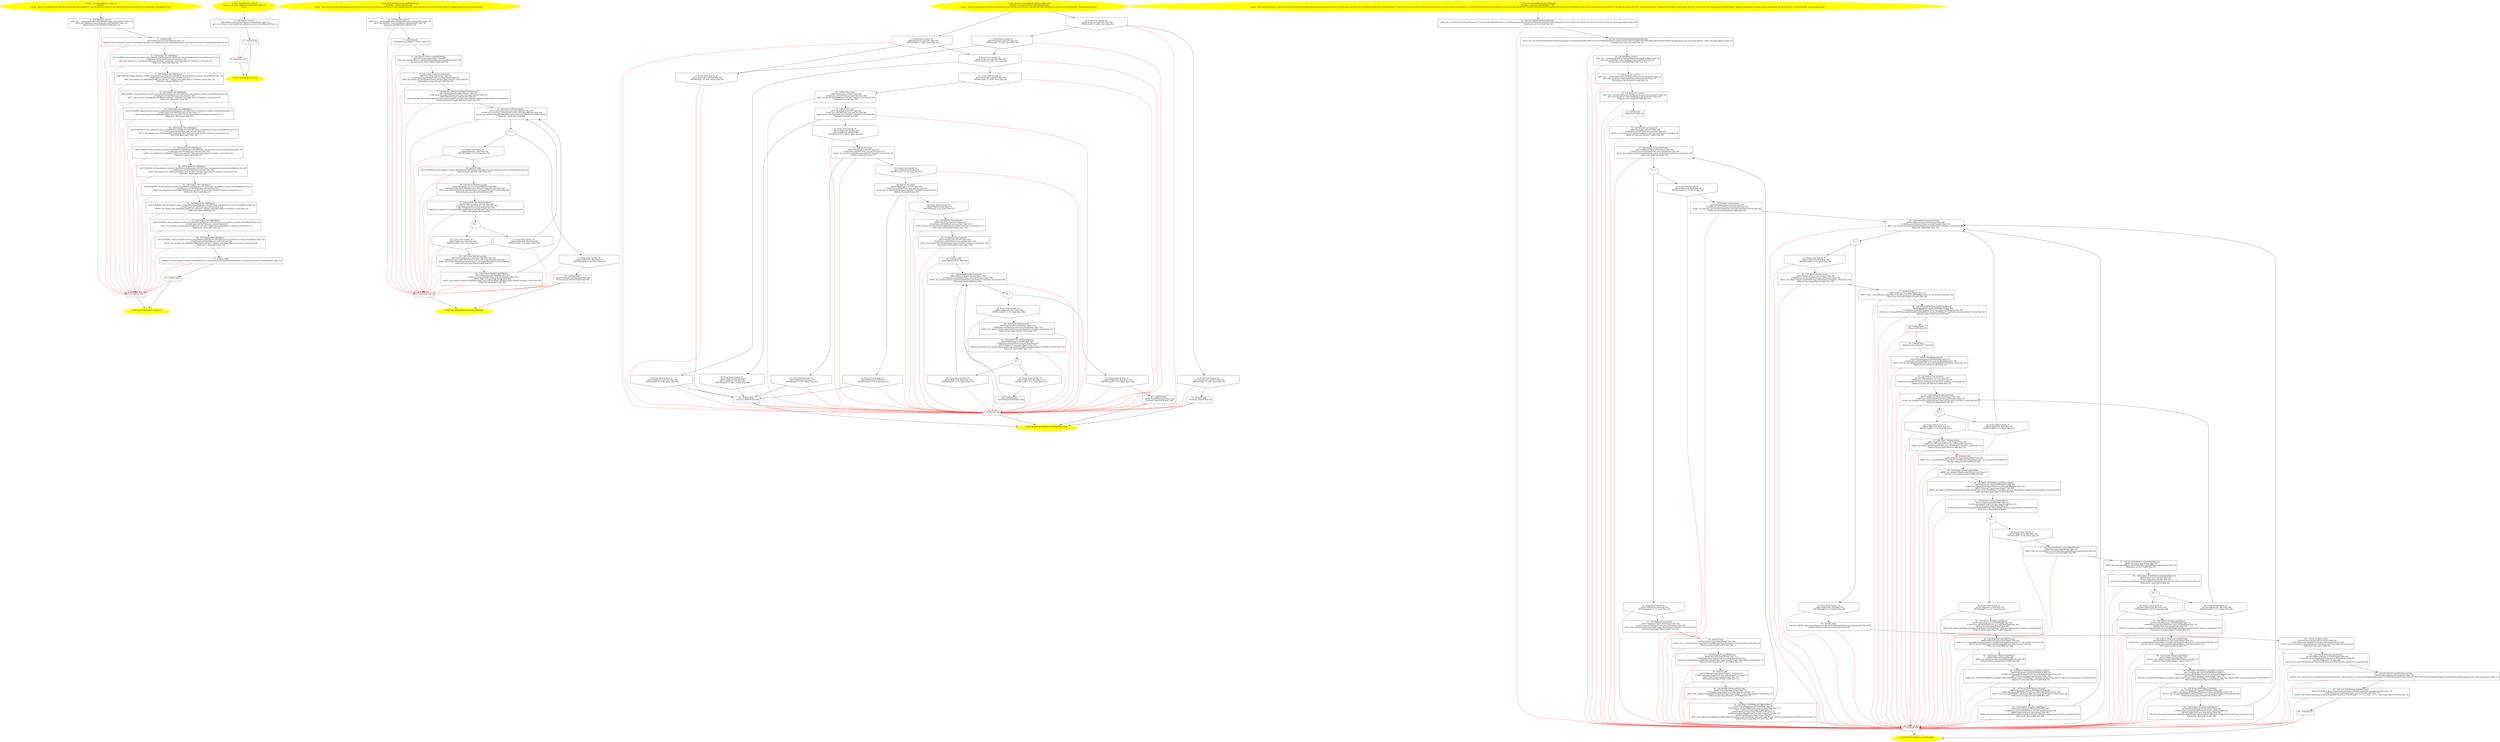 /* @generated */
digraph cfg {
"com.dulishuo.usnews.SchoolMatch.<clinit>():void.e3d6b76fdaeaa95e984a8768cd7a647b_1" [label="1: Start void SchoolMatch.<clinit>()\nFormals: \nLocals:  $irvar11:void $irvar10:void $irvar9:void $irvar8:void $irvar7:void $irvar6:void $irvar5:void $irvar4:void $irvar3:void $irvar2:void $irvar1:void $irvar0:void \n  " color=yellow style=filled]
	

	 "com.dulishuo.usnews.SchoolMatch.<clinit>():void.e3d6b76fdaeaa95e984a8768cd7a647b_1" -> "com.dulishuo.usnews.SchoolMatch.<clinit>():void.e3d6b76fdaeaa95e984a8768cd7a647b_4" ;
"com.dulishuo.usnews.SchoolMatch.<clinit>():void.e3d6b76fdaeaa95e984a8768cd7a647b_2" [label="2: Exit void SchoolMatch.<clinit>() \n  " color=yellow style=filled]
	

"com.dulishuo.usnews.SchoolMatch.<clinit>():void.e3d6b76fdaeaa95e984a8768cd7a647b_3" [label="3:  exceptions sink \n  " shape="box"]
	

	 "com.dulishuo.usnews.SchoolMatch.<clinit>():void.e3d6b76fdaeaa95e984a8768cd7a647b_3" -> "com.dulishuo.usnews.SchoolMatch.<clinit>():void.e3d6b76fdaeaa95e984a8768cd7a647b_2" ;
"com.dulishuo.usnews.SchoolMatch.<clinit>():void.e3d6b76fdaeaa95e984a8768cd7a647b_4" [label="4:  Call HashSet.<init>() \n   n$0=_fun___new(sizeof(t=java.util.HashSet):java.util.HashSet*) [line 12]\n  n$1=_fun_HashSet.<init>()(n$0:java.util.HashSet*) [line 12]\n  *&$irvar0:java.util.HashSet*=n$0 [line 12]\n " shape="box"]
	

	 "com.dulishuo.usnews.SchoolMatch.<clinit>():void.e3d6b76fdaeaa95e984a8768cd7a647b_4" -> "com.dulishuo.usnews.SchoolMatch.<clinit>():void.e3d6b76fdaeaa95e984a8768cd7a647b_5" ;
	 "com.dulishuo.usnews.SchoolMatch.<clinit>():void.e3d6b76fdaeaa95e984a8768cd7a647b_4" -> "com.dulishuo.usnews.SchoolMatch.<clinit>():void.e3d6b76fdaeaa95e984a8768cd7a647b_3" [color="red" ];
"com.dulishuo.usnews.SchoolMatch.<clinit>():void.e3d6b76fdaeaa95e984a8768cd7a647b_5" [label="5:  method_body \n   n$2=*&$irvar0:java.util.HashSet* [line 12]\n  *&#GB<>$com.dulishuo.usnews.SchoolMatch.setStop:com.dulishuo.usnews.SchoolMatch(root com.dulishuo.usnews.SchoolMatch)=n$2 [line 12]\n " shape="box"]
	

	 "com.dulishuo.usnews.SchoolMatch.<clinit>():void.e3d6b76fdaeaa95e984a8768cd7a647b_5" -> "com.dulishuo.usnews.SchoolMatch.<clinit>():void.e3d6b76fdaeaa95e984a8768cd7a647b_6" ;
	 "com.dulishuo.usnews.SchoolMatch.<clinit>():void.e3d6b76fdaeaa95e984a8768cd7a647b_5" -> "com.dulishuo.usnews.SchoolMatch.<clinit>():void.e3d6b76fdaeaa95e984a8768cd7a647b_3" [color="red" ];
"com.dulishuo.usnews.SchoolMatch.<clinit>():void.e3d6b76fdaeaa95e984a8768cd7a647b_6" [label="6:  Call boolean Set.add(Object) \n   n$3=*&#GB<>$com.dulishuo.usnews.SchoolMatch.setStop:java.util.Set*(root com.dulishuo.usnews.SchoolMatch) [line 14]\n  _=*n$3:java.util.Set*(root java.util.Set) [line 14]\n  n$5=_fun_boolean Set.add(Object)(n$3:java.util.Set*,\"univeristy\":java.lang.Object*) interface virtual [line 14]\n  *&$irvar1:_Bool=n$5 [line 14]\n " shape="box"]
	

	 "com.dulishuo.usnews.SchoolMatch.<clinit>():void.e3d6b76fdaeaa95e984a8768cd7a647b_6" -> "com.dulishuo.usnews.SchoolMatch.<clinit>():void.e3d6b76fdaeaa95e984a8768cd7a647b_7" ;
	 "com.dulishuo.usnews.SchoolMatch.<clinit>():void.e3d6b76fdaeaa95e984a8768cd7a647b_6" -> "com.dulishuo.usnews.SchoolMatch.<clinit>():void.e3d6b76fdaeaa95e984a8768cd7a647b_3" [color="red" ];
"com.dulishuo.usnews.SchoolMatch.<clinit>():void.e3d6b76fdaeaa95e984a8768cd7a647b_7" [label="7:  Call boolean Set.add(Object) \n   n$6=*&#GB<>$com.dulishuo.usnews.SchoolMatch.setStop:java.util.Set*(root com.dulishuo.usnews.SchoolMatch) [line 15]\n  _=*n$6:java.util.Set*(root java.util.Set) [line 15]\n  n$8=_fun_boolean Set.add(Object)(n$6:java.util.Set*,\"college\":java.lang.Object*) interface virtual [line 15]\n  *&$irvar2:_Bool=n$8 [line 15]\n " shape="box"]
	

	 "com.dulishuo.usnews.SchoolMatch.<clinit>():void.e3d6b76fdaeaa95e984a8768cd7a647b_7" -> "com.dulishuo.usnews.SchoolMatch.<clinit>():void.e3d6b76fdaeaa95e984a8768cd7a647b_8" ;
	 "com.dulishuo.usnews.SchoolMatch.<clinit>():void.e3d6b76fdaeaa95e984a8768cd7a647b_7" -> "com.dulishuo.usnews.SchoolMatch.<clinit>():void.e3d6b76fdaeaa95e984a8768cd7a647b_3" [color="red" ];
"com.dulishuo.usnews.SchoolMatch.<clinit>():void.e3d6b76fdaeaa95e984a8768cd7a647b_8" [label="8:  Call boolean Set.add(Object) \n   n$9=*&#GB<>$com.dulishuo.usnews.SchoolMatch.setStop:java.util.Set*(root com.dulishuo.usnews.SchoolMatch) [line 16]\n  _=*n$9:java.util.Set*(root java.util.Set) [line 16]\n  n$11=_fun_boolean Set.add(Object)(n$9:java.util.Set*,\"institute\":java.lang.Object*) interface virtual [line 16]\n  *&$irvar3:_Bool=n$11 [line 16]\n " shape="box"]
	

	 "com.dulishuo.usnews.SchoolMatch.<clinit>():void.e3d6b76fdaeaa95e984a8768cd7a647b_8" -> "com.dulishuo.usnews.SchoolMatch.<clinit>():void.e3d6b76fdaeaa95e984a8768cd7a647b_9" ;
	 "com.dulishuo.usnews.SchoolMatch.<clinit>():void.e3d6b76fdaeaa95e984a8768cd7a647b_8" -> "com.dulishuo.usnews.SchoolMatch.<clinit>():void.e3d6b76fdaeaa95e984a8768cd7a647b_3" [color="red" ];
"com.dulishuo.usnews.SchoolMatch.<clinit>():void.e3d6b76fdaeaa95e984a8768cd7a647b_9" [label="9:  Call boolean Set.add(Object) \n   n$12=*&#GB<>$com.dulishuo.usnews.SchoolMatch.setStop:java.util.Set*(root com.dulishuo.usnews.SchoolMatch) [line 17]\n  _=*n$12:java.util.Set*(root java.util.Set) [line 17]\n  n$14=_fun_boolean Set.add(Object)(n$12:java.util.Set*,\"in\":java.lang.Object*) interface virtual [line 17]\n  *&$irvar4:_Bool=n$14 [line 17]\n " shape="box"]
	

	 "com.dulishuo.usnews.SchoolMatch.<clinit>():void.e3d6b76fdaeaa95e984a8768cd7a647b_9" -> "com.dulishuo.usnews.SchoolMatch.<clinit>():void.e3d6b76fdaeaa95e984a8768cd7a647b_10" ;
	 "com.dulishuo.usnews.SchoolMatch.<clinit>():void.e3d6b76fdaeaa95e984a8768cd7a647b_9" -> "com.dulishuo.usnews.SchoolMatch.<clinit>():void.e3d6b76fdaeaa95e984a8768cd7a647b_3" [color="red" ];
"com.dulishuo.usnews.SchoolMatch.<clinit>():void.e3d6b76fdaeaa95e984a8768cd7a647b_10" [label="10:  Call boolean Set.add(Object) \n   n$15=*&#GB<>$com.dulishuo.usnews.SchoolMatch.setStop:java.util.Set*(root com.dulishuo.usnews.SchoolMatch) [line 18]\n  _=*n$15:java.util.Set*(root java.util.Set) [line 18]\n  n$17=_fun_boolean Set.add(Object)(n$15:java.util.Set*,\"and\":java.lang.Object*) interface virtual [line 18]\n  *&$irvar5:_Bool=n$17 [line 18]\n " shape="box"]
	

	 "com.dulishuo.usnews.SchoolMatch.<clinit>():void.e3d6b76fdaeaa95e984a8768cd7a647b_10" -> "com.dulishuo.usnews.SchoolMatch.<clinit>():void.e3d6b76fdaeaa95e984a8768cd7a647b_11" ;
	 "com.dulishuo.usnews.SchoolMatch.<clinit>():void.e3d6b76fdaeaa95e984a8768cd7a647b_10" -> "com.dulishuo.usnews.SchoolMatch.<clinit>():void.e3d6b76fdaeaa95e984a8768cd7a647b_3" [color="red" ];
"com.dulishuo.usnews.SchoolMatch.<clinit>():void.e3d6b76fdaeaa95e984a8768cd7a647b_11" [label="11:  Call boolean Set.add(Object) \n   n$18=*&#GB<>$com.dulishuo.usnews.SchoolMatch.setStop:java.util.Set*(root com.dulishuo.usnews.SchoolMatch) [line 19]\n  _=*n$18:java.util.Set*(root java.util.Set) [line 19]\n  n$20=_fun_boolean Set.add(Object)(n$18:java.util.Set*,\"the\":java.lang.Object*) interface virtual [line 19]\n  *&$irvar6:_Bool=n$20 [line 19]\n " shape="box"]
	

	 "com.dulishuo.usnews.SchoolMatch.<clinit>():void.e3d6b76fdaeaa95e984a8768cd7a647b_11" -> "com.dulishuo.usnews.SchoolMatch.<clinit>():void.e3d6b76fdaeaa95e984a8768cd7a647b_12" ;
	 "com.dulishuo.usnews.SchoolMatch.<clinit>():void.e3d6b76fdaeaa95e984a8768cd7a647b_11" -> "com.dulishuo.usnews.SchoolMatch.<clinit>():void.e3d6b76fdaeaa95e984a8768cd7a647b_3" [color="red" ];
"com.dulishuo.usnews.SchoolMatch.<clinit>():void.e3d6b76fdaeaa95e984a8768cd7a647b_12" [label="12:  Call boolean Set.add(Object) \n   n$21=*&#GB<>$com.dulishuo.usnews.SchoolMatch.setStop:java.util.Set*(root com.dulishuo.usnews.SchoolMatch) [line 20]\n  _=*n$21:java.util.Set*(root java.util.Set) [line 20]\n  n$23=_fun_boolean Set.add(Object)(n$21:java.util.Set*,\"of\":java.lang.Object*) interface virtual [line 20]\n  *&$irvar7:_Bool=n$23 [line 20]\n " shape="box"]
	

	 "com.dulishuo.usnews.SchoolMatch.<clinit>():void.e3d6b76fdaeaa95e984a8768cd7a647b_12" -> "com.dulishuo.usnews.SchoolMatch.<clinit>():void.e3d6b76fdaeaa95e984a8768cd7a647b_13" ;
	 "com.dulishuo.usnews.SchoolMatch.<clinit>():void.e3d6b76fdaeaa95e984a8768cd7a647b_12" -> "com.dulishuo.usnews.SchoolMatch.<clinit>():void.e3d6b76fdaeaa95e984a8768cd7a647b_3" [color="red" ];
"com.dulishuo.usnews.SchoolMatch.<clinit>():void.e3d6b76fdaeaa95e984a8768cd7a647b_13" [label="13:  Call boolean Set.add(Object) \n   n$24=*&#GB<>$com.dulishuo.usnews.SchoolMatch.setStop:java.util.Set*(root com.dulishuo.usnews.SchoolMatch) [line 21]\n  _=*n$24:java.util.Set*(root java.util.Set) [line 21]\n  n$26=_fun_boolean Set.add(Object)(n$24:java.util.Set*,\"at\":java.lang.Object*) interface virtual [line 21]\n  *&$irvar8:_Bool=n$26 [line 21]\n " shape="box"]
	

	 "com.dulishuo.usnews.SchoolMatch.<clinit>():void.e3d6b76fdaeaa95e984a8768cd7a647b_13" -> "com.dulishuo.usnews.SchoolMatch.<clinit>():void.e3d6b76fdaeaa95e984a8768cd7a647b_14" ;
	 "com.dulishuo.usnews.SchoolMatch.<clinit>():void.e3d6b76fdaeaa95e984a8768cd7a647b_13" -> "com.dulishuo.usnews.SchoolMatch.<clinit>():void.e3d6b76fdaeaa95e984a8768cd7a647b_3" [color="red" ];
"com.dulishuo.usnews.SchoolMatch.<clinit>():void.e3d6b76fdaeaa95e984a8768cd7a647b_14" [label="14:  Call boolean Set.add(Object) \n   n$27=*&#GB<>$com.dulishuo.usnews.SchoolMatch.setStop:java.util.Set*(root com.dulishuo.usnews.SchoolMatch) [line 22]\n  _=*n$27:java.util.Set*(root java.util.Set) [line 22]\n  n$29=_fun_boolean Set.add(Object)(n$27:java.util.Set*,\"subject\":java.lang.Object*) interface virtual [line 22]\n  *&$irvar9:_Bool=n$29 [line 22]\n " shape="box"]
	

	 "com.dulishuo.usnews.SchoolMatch.<clinit>():void.e3d6b76fdaeaa95e984a8768cd7a647b_14" -> "com.dulishuo.usnews.SchoolMatch.<clinit>():void.e3d6b76fdaeaa95e984a8768cd7a647b_15" ;
	 "com.dulishuo.usnews.SchoolMatch.<clinit>():void.e3d6b76fdaeaa95e984a8768cd7a647b_14" -> "com.dulishuo.usnews.SchoolMatch.<clinit>():void.e3d6b76fdaeaa95e984a8768cd7a647b_3" [color="red" ];
"com.dulishuo.usnews.SchoolMatch.<clinit>():void.e3d6b76fdaeaa95e984a8768cd7a647b_15" [label="15:  Call boolean Set.add(Object) \n   n$30=*&#GB<>$com.dulishuo.usnews.SchoolMatch.setStop:java.util.Set*(root com.dulishuo.usnews.SchoolMatch) [line 23]\n  _=*n$30:java.util.Set*(root java.util.Set) [line 23]\n  n$32=_fun_boolean Set.add(Object)(n$30:java.util.Set*,\"major\":java.lang.Object*) interface virtual [line 23]\n  *&$irvar10:_Bool=n$32 [line 23]\n " shape="box"]
	

	 "com.dulishuo.usnews.SchoolMatch.<clinit>():void.e3d6b76fdaeaa95e984a8768cd7a647b_15" -> "com.dulishuo.usnews.SchoolMatch.<clinit>():void.e3d6b76fdaeaa95e984a8768cd7a647b_16" ;
	 "com.dulishuo.usnews.SchoolMatch.<clinit>():void.e3d6b76fdaeaa95e984a8768cd7a647b_15" -> "com.dulishuo.usnews.SchoolMatch.<clinit>():void.e3d6b76fdaeaa95e984a8768cd7a647b_3" [color="red" ];
"com.dulishuo.usnews.SchoolMatch.<clinit>():void.e3d6b76fdaeaa95e984a8768cd7a647b_16" [label="16:  Call boolean Set.add(Object) \n   n$33=*&#GB<>$com.dulishuo.usnews.SchoolMatch.setStop:java.util.Set*(root com.dulishuo.usnews.SchoolMatch) [line 24]\n  _=*n$33:java.util.Set*(root java.util.Set) [line 24]\n  n$35=_fun_boolean Set.add(Object)(n$33:java.util.Set*,\"master\":java.lang.Object*) interface virtual [line 24]\n  *&$irvar11:_Bool=n$35 [line 24]\n " shape="box"]
	

	 "com.dulishuo.usnews.SchoolMatch.<clinit>():void.e3d6b76fdaeaa95e984a8768cd7a647b_16" -> "com.dulishuo.usnews.SchoolMatch.<clinit>():void.e3d6b76fdaeaa95e984a8768cd7a647b_17" ;
	 "com.dulishuo.usnews.SchoolMatch.<clinit>():void.e3d6b76fdaeaa95e984a8768cd7a647b_16" -> "com.dulishuo.usnews.SchoolMatch.<clinit>():void.e3d6b76fdaeaa95e984a8768cd7a647b_3" [color="red" ];
"com.dulishuo.usnews.SchoolMatch.<clinit>():void.e3d6b76fdaeaa95e984a8768cd7a647b_17" [label="17:  method_body \n   *&#GB<>$com.dulishuo.usnews.SchoolMatch.succ:com.dulishuo.usnews.SchoolMatch(root com.dulishuo.usnews.SchoolMatch)=1 [line 27]\n " shape="box"]
	

	 "com.dulishuo.usnews.SchoolMatch.<clinit>():void.e3d6b76fdaeaa95e984a8768cd7a647b_17" -> "com.dulishuo.usnews.SchoolMatch.<clinit>():void.e3d6b76fdaeaa95e984a8768cd7a647b_18" ;
	 "com.dulishuo.usnews.SchoolMatch.<clinit>():void.e3d6b76fdaeaa95e984a8768cd7a647b_17" -> "com.dulishuo.usnews.SchoolMatch.<clinit>():void.e3d6b76fdaeaa95e984a8768cd7a647b_3" [color="red" ];
"com.dulishuo.usnews.SchoolMatch.<clinit>():void.e3d6b76fdaeaa95e984a8768cd7a647b_18" [label="18:  method_body \n  " shape="box"]
	

	 "com.dulishuo.usnews.SchoolMatch.<clinit>():void.e3d6b76fdaeaa95e984a8768cd7a647b_18" -> "com.dulishuo.usnews.SchoolMatch.<clinit>():void.e3d6b76fdaeaa95e984a8768cd7a647b_2" ;
	 "com.dulishuo.usnews.SchoolMatch.<clinit>():void.e3d6b76fdaeaa95e984a8768cd7a647b_18" -> "com.dulishuo.usnews.SchoolMatch.<clinit>():void.e3d6b76fdaeaa95e984a8768cd7a647b_3" [color="red" ];
"com.dulishuo.usnews.SchoolMatch.<init>().f0646d22f23068203877a0731c8c20b6_1" [label="1: Start SchoolMatch.<init>()\nFormals:  this:com.dulishuo.usnews.SchoolMatch*\nLocals:  \n  " color=yellow style=filled]
	

	 "com.dulishuo.usnews.SchoolMatch.<init>().f0646d22f23068203877a0731c8c20b6_1" -> "com.dulishuo.usnews.SchoolMatch.<init>().f0646d22f23068203877a0731c8c20b6_4" ;
"com.dulishuo.usnews.SchoolMatch.<init>().f0646d22f23068203877a0731c8c20b6_2" [label="2: Exit SchoolMatch.<init>() \n  " color=yellow style=filled]
	

"com.dulishuo.usnews.SchoolMatch.<init>().f0646d22f23068203877a0731c8c20b6_3" [label="3:  exceptions sink \n  " shape="box"]
	

	 "com.dulishuo.usnews.SchoolMatch.<init>().f0646d22f23068203877a0731c8c20b6_3" -> "com.dulishuo.usnews.SchoolMatch.<init>().f0646d22f23068203877a0731c8c20b6_2" ;
"com.dulishuo.usnews.SchoolMatch.<init>().f0646d22f23068203877a0731c8c20b6_4" [label="4:  Call Object.<init>() \n   n$0=*&this:com.dulishuo.usnews.SchoolMatch* [line 11]\n  n$1=_fun_Object.<init>()(n$0:com.dulishuo.usnews.SchoolMatch*) [line 11]\n " shape="box"]
	

	 "com.dulishuo.usnews.SchoolMatch.<init>().f0646d22f23068203877a0731c8c20b6_4" -> "com.dulishuo.usnews.SchoolMatch.<init>().f0646d22f23068203877a0731c8c20b6_5" ;
	 "com.dulishuo.usnews.SchoolMatch.<init>().f0646d22f23068203877a0731c8c20b6_4" -> "com.dulishuo.usnews.SchoolMatch.<init>().f0646d22f23068203877a0731c8c20b6_3" [color="red" ];
"com.dulishuo.usnews.SchoolMatch.<init>().f0646d22f23068203877a0731c8c20b6_5" [label="5:  method_body \n  " shape="box"]
	

	 "com.dulishuo.usnews.SchoolMatch.<init>().f0646d22f23068203877a0731c8c20b6_5" -> "com.dulishuo.usnews.SchoolMatch.<init>().f0646d22f23068203877a0731c8c20b6_2" ;
	 "com.dulishuo.usnews.SchoolMatch.<init>().f0646d22f23068203877a0731c8c20b6_5" -> "com.dulishuo.usnews.SchoolMatch.<init>().f0646d22f23068203877a0731c8c20b6_3" [color="red" ];
"com.dulishuo.usnews.SchoolMatch.extractWord(java.lang.String):java.util.Set.6d7619a7f7ea19b8712c9bb780854242_1" [label="1: Start Set SchoolMatch.extractWord(String)\nFormals:  src:java.lang.String*\nLocals:  $irvar6:void $irvar5:void $irvar4:void $irvar3:void $irvar2:void $irvar1:void $irvar0:void matcher:java.util.regex.Matcher* ptn:java.util.regex.Pattern* reg:java.lang.String* rst:java.util.Set* \n  " color=yellow style=filled]
	

	 "com.dulishuo.usnews.SchoolMatch.extractWord(java.lang.String):java.util.Set.6d7619a7f7ea19b8712c9bb780854242_1" -> "com.dulishuo.usnews.SchoolMatch.extractWord(java.lang.String):java.util.Set.6d7619a7f7ea19b8712c9bb780854242_4" ;
"com.dulishuo.usnews.SchoolMatch.extractWord(java.lang.String):java.util.Set.6d7619a7f7ea19b8712c9bb780854242_2" [label="2: Exit Set SchoolMatch.extractWord(String) \n  " color=yellow style=filled]
	

"com.dulishuo.usnews.SchoolMatch.extractWord(java.lang.String):java.util.Set.6d7619a7f7ea19b8712c9bb780854242_3" [label="3:  exceptions sink \n  " shape="box"]
	

	 "com.dulishuo.usnews.SchoolMatch.extractWord(java.lang.String):java.util.Set.6d7619a7f7ea19b8712c9bb780854242_3" -> "com.dulishuo.usnews.SchoolMatch.extractWord(java.lang.String):java.util.Set.6d7619a7f7ea19b8712c9bb780854242_2" ;
"com.dulishuo.usnews.SchoolMatch.extractWord(java.lang.String):java.util.Set.6d7619a7f7ea19b8712c9bb780854242_4" [label="4:  Call HashSet.<init>() \n   n$0=_fun___new(sizeof(t=java.util.HashSet):java.util.HashSet*) [line 78]\n  n$1=_fun_HashSet.<init>()(n$0:java.util.HashSet*) [line 78]\n  *&rst:java.util.HashSet*=n$0 [line 78]\n " shape="box"]
	

	 "com.dulishuo.usnews.SchoolMatch.extractWord(java.lang.String):java.util.Set.6d7619a7f7ea19b8712c9bb780854242_4" -> "com.dulishuo.usnews.SchoolMatch.extractWord(java.lang.String):java.util.Set.6d7619a7f7ea19b8712c9bb780854242_5" ;
	 "com.dulishuo.usnews.SchoolMatch.extractWord(java.lang.String):java.util.Set.6d7619a7f7ea19b8712c9bb780854242_4" -> "com.dulishuo.usnews.SchoolMatch.extractWord(java.lang.String):java.util.Set.6d7619a7f7ea19b8712c9bb780854242_3" [color="red" ];
"com.dulishuo.usnews.SchoolMatch.extractWord(java.lang.String):java.util.Set.6d7619a7f7ea19b8712c9bb780854242_5" [label="5:  method_body \n   *&reg:java.lang.Object*=\"\\\\\\\\w+\" [line 79]\n " shape="box"]
	

	 "com.dulishuo.usnews.SchoolMatch.extractWord(java.lang.String):java.util.Set.6d7619a7f7ea19b8712c9bb780854242_5" -> "com.dulishuo.usnews.SchoolMatch.extractWord(java.lang.String):java.util.Set.6d7619a7f7ea19b8712c9bb780854242_6" ;
	 "com.dulishuo.usnews.SchoolMatch.extractWord(java.lang.String):java.util.Set.6d7619a7f7ea19b8712c9bb780854242_5" -> "com.dulishuo.usnews.SchoolMatch.extractWord(java.lang.String):java.util.Set.6d7619a7f7ea19b8712c9bb780854242_3" [color="red" ];
"com.dulishuo.usnews.SchoolMatch.extractWord(java.lang.String):java.util.Set.6d7619a7f7ea19b8712c9bb780854242_6" [label="6:  Call Pattern Pattern.compile(String) \n   n$2=*&reg:java.lang.Object* [line 80]\n  n$3=_fun_Pattern Pattern.compile(String)(n$2:java.lang.Object*) [line 80]\n  *&ptn:java.util.regex.Pattern*=n$3 [line 80]\n " shape="box"]
	

	 "com.dulishuo.usnews.SchoolMatch.extractWord(java.lang.String):java.util.Set.6d7619a7f7ea19b8712c9bb780854242_6" -> "com.dulishuo.usnews.SchoolMatch.extractWord(java.lang.String):java.util.Set.6d7619a7f7ea19b8712c9bb780854242_7" ;
	 "com.dulishuo.usnews.SchoolMatch.extractWord(java.lang.String):java.util.Set.6d7619a7f7ea19b8712c9bb780854242_6" -> "com.dulishuo.usnews.SchoolMatch.extractWord(java.lang.String):java.util.Set.6d7619a7f7ea19b8712c9bb780854242_3" [color="red" ];
"com.dulishuo.usnews.SchoolMatch.extractWord(java.lang.String):java.util.Set.6d7619a7f7ea19b8712c9bb780854242_7" [label="7:  Call String String.toLowerCase() \n   n$4=*&src:java.lang.String* [line 81]\n  _=*n$4:java.lang.String*(root java.lang.String) [line 81]\n  n$6=_fun_String String.toLowerCase()(n$4:java.lang.String*) virtual [line 81]\n  *&$irvar0:java.lang.String*=n$6 [line 81]\n " shape="box"]
	

	 "com.dulishuo.usnews.SchoolMatch.extractWord(java.lang.String):java.util.Set.6d7619a7f7ea19b8712c9bb780854242_7" -> "com.dulishuo.usnews.SchoolMatch.extractWord(java.lang.String):java.util.Set.6d7619a7f7ea19b8712c9bb780854242_8" ;
	 "com.dulishuo.usnews.SchoolMatch.extractWord(java.lang.String):java.util.Set.6d7619a7f7ea19b8712c9bb780854242_7" -> "com.dulishuo.usnews.SchoolMatch.extractWord(java.lang.String):java.util.Set.6d7619a7f7ea19b8712c9bb780854242_3" [color="red" ];
"com.dulishuo.usnews.SchoolMatch.extractWord(java.lang.String):java.util.Set.6d7619a7f7ea19b8712c9bb780854242_8" [label="8:  Call Matcher Pattern.matcher(CharSequence) \n   n$7=*&ptn:java.util.regex.Pattern* [line 81]\n  _=*n$7:java.util.regex.Pattern*(root java.util.regex.Pattern) [line 81]\n  n$9=*&$irvar0:java.lang.String* [line 81]\n  n$10=_fun_Matcher Pattern.matcher(CharSequence)(n$7:java.util.regex.Pattern*,n$9:java.lang.String*) virtual [line 81]\n  *&matcher:java.util.regex.Matcher*=n$10 [line 81]\n " shape="box"]
	

	 "com.dulishuo.usnews.SchoolMatch.extractWord(java.lang.String):java.util.Set.6d7619a7f7ea19b8712c9bb780854242_8" -> "com.dulishuo.usnews.SchoolMatch.extractWord(java.lang.String):java.util.Set.6d7619a7f7ea19b8712c9bb780854242_9" ;
	 "com.dulishuo.usnews.SchoolMatch.extractWord(java.lang.String):java.util.Set.6d7619a7f7ea19b8712c9bb780854242_8" -> "com.dulishuo.usnews.SchoolMatch.extractWord(java.lang.String):java.util.Set.6d7619a7f7ea19b8712c9bb780854242_3" [color="red" ];
"com.dulishuo.usnews.SchoolMatch.extractWord(java.lang.String):java.util.Set.6d7619a7f7ea19b8712c9bb780854242_9" [label="9:  Call boolean Matcher.find() \n   n$11=*&matcher:java.util.regex.Matcher* [line 83]\n  _=*n$11:java.util.regex.Matcher*(root java.util.regex.Matcher) [line 83]\n  n$13=_fun_boolean Matcher.find()(n$11:java.util.regex.Matcher*) virtual [line 83]\n  *&$irvar1:_Bool=n$13 [line 83]\n " shape="box"]
	

	 "com.dulishuo.usnews.SchoolMatch.extractWord(java.lang.String):java.util.Set.6d7619a7f7ea19b8712c9bb780854242_9" -> "com.dulishuo.usnews.SchoolMatch.extractWord(java.lang.String):java.util.Set.6d7619a7f7ea19b8712c9bb780854242_12" ;
	 "com.dulishuo.usnews.SchoolMatch.extractWord(java.lang.String):java.util.Set.6d7619a7f7ea19b8712c9bb780854242_9" -> "com.dulishuo.usnews.SchoolMatch.extractWord(java.lang.String):java.util.Set.6d7619a7f7ea19b8712c9bb780854242_3" [color="red" ];
"com.dulishuo.usnews.SchoolMatch.extractWord(java.lang.String):java.util.Set.6d7619a7f7ea19b8712c9bb780854242_10" [label="10: Prune (true branch, if) \n   n$14=*&$irvar1:_Bool [line 83]\n  PRUNE(!(n$14 == 0), true); [line 83]\n " shape="invhouse"]
	

	 "com.dulishuo.usnews.SchoolMatch.extractWord(java.lang.String):java.util.Set.6d7619a7f7ea19b8712c9bb780854242_10" -> "com.dulishuo.usnews.SchoolMatch.extractWord(java.lang.String):java.util.Set.6d7619a7f7ea19b8712c9bb780854242_13" ;
	 "com.dulishuo.usnews.SchoolMatch.extractWord(java.lang.String):java.util.Set.6d7619a7f7ea19b8712c9bb780854242_10" -> "com.dulishuo.usnews.SchoolMatch.extractWord(java.lang.String):java.util.Set.6d7619a7f7ea19b8712c9bb780854242_3" [color="red" ];
"com.dulishuo.usnews.SchoolMatch.extractWord(java.lang.String):java.util.Set.6d7619a7f7ea19b8712c9bb780854242_11" [label="11: Prune (false branch, if) \n   n$14=*&$irvar1:_Bool [line 83]\n  PRUNE((n$14 == 0), false); [line 83]\n " shape="invhouse"]
	

	 "com.dulishuo.usnews.SchoolMatch.extractWord(java.lang.String):java.util.Set.6d7619a7f7ea19b8712c9bb780854242_11" -> "com.dulishuo.usnews.SchoolMatch.extractWord(java.lang.String):java.util.Set.6d7619a7f7ea19b8712c9bb780854242_21" ;
	 "com.dulishuo.usnews.SchoolMatch.extractWord(java.lang.String):java.util.Set.6d7619a7f7ea19b8712c9bb780854242_11" -> "com.dulishuo.usnews.SchoolMatch.extractWord(java.lang.String):java.util.Set.6d7619a7f7ea19b8712c9bb780854242_3" [color="red" ];
"com.dulishuo.usnews.SchoolMatch.extractWord(java.lang.String):java.util.Set.6d7619a7f7ea19b8712c9bb780854242_12" [label="12: + \n  " ]
	

	 "com.dulishuo.usnews.SchoolMatch.extractWord(java.lang.String):java.util.Set.6d7619a7f7ea19b8712c9bb780854242_12" -> "com.dulishuo.usnews.SchoolMatch.extractWord(java.lang.String):java.util.Set.6d7619a7f7ea19b8712c9bb780854242_10" ;
	 "com.dulishuo.usnews.SchoolMatch.extractWord(java.lang.String):java.util.Set.6d7619a7f7ea19b8712c9bb780854242_12" -> "com.dulishuo.usnews.SchoolMatch.extractWord(java.lang.String):java.util.Set.6d7619a7f7ea19b8712c9bb780854242_11" ;
"com.dulishuo.usnews.SchoolMatch.extractWord(java.lang.String):java.util.Set.6d7619a7f7ea19b8712c9bb780854242_13" [label="13:  method_body \n   n$15=*&#GB<>$com.dulishuo.usnews.SchoolMatch.setStop:java.util.Set*(root com.dulishuo.usnews.SchoolMatch) [line 84]\n  *&$irvar3:java.util.Set*=n$15 [line 84]\n " shape="box"]
	

	 "com.dulishuo.usnews.SchoolMatch.extractWord(java.lang.String):java.util.Set.6d7619a7f7ea19b8712c9bb780854242_13" -> "com.dulishuo.usnews.SchoolMatch.extractWord(java.lang.String):java.util.Set.6d7619a7f7ea19b8712c9bb780854242_14" ;
	 "com.dulishuo.usnews.SchoolMatch.extractWord(java.lang.String):java.util.Set.6d7619a7f7ea19b8712c9bb780854242_13" -> "com.dulishuo.usnews.SchoolMatch.extractWord(java.lang.String):java.util.Set.6d7619a7f7ea19b8712c9bb780854242_3" [color="red" ];
"com.dulishuo.usnews.SchoolMatch.extractWord(java.lang.String):java.util.Set.6d7619a7f7ea19b8712c9bb780854242_14" [label="14:  Call String Matcher.group() \n   n$16=*&matcher:java.util.regex.Matcher* [line 84]\n  _=*n$16:java.util.regex.Matcher*(root java.util.regex.Matcher) [line 84]\n  n$18=_fun_String Matcher.group()(n$16:java.util.regex.Matcher*) virtual [line 84]\n  *&$irvar2:java.lang.String*=n$18 [line 84]\n " shape="box"]
	

	 "com.dulishuo.usnews.SchoolMatch.extractWord(java.lang.String):java.util.Set.6d7619a7f7ea19b8712c9bb780854242_14" -> "com.dulishuo.usnews.SchoolMatch.extractWord(java.lang.String):java.util.Set.6d7619a7f7ea19b8712c9bb780854242_15" ;
	 "com.dulishuo.usnews.SchoolMatch.extractWord(java.lang.String):java.util.Set.6d7619a7f7ea19b8712c9bb780854242_14" -> "com.dulishuo.usnews.SchoolMatch.extractWord(java.lang.String):java.util.Set.6d7619a7f7ea19b8712c9bb780854242_3" [color="red" ];
"com.dulishuo.usnews.SchoolMatch.extractWord(java.lang.String):java.util.Set.6d7619a7f7ea19b8712c9bb780854242_15" [label="15:  Call boolean Set.contains(Object) \n   n$19=*&$irvar3:java.util.Set* [line 84]\n  _=*n$19:java.util.Set*(root java.util.Set) [line 84]\n  n$21=*&$irvar2:java.lang.String* [line 84]\n  n$22=_fun_boolean Set.contains(Object)(n$19:java.util.Set*,n$21:java.lang.String*) interface virtual [line 84]\n  *&$irvar4:_Bool=n$22 [line 84]\n " shape="box"]
	

	 "com.dulishuo.usnews.SchoolMatch.extractWord(java.lang.String):java.util.Set.6d7619a7f7ea19b8712c9bb780854242_15" -> "com.dulishuo.usnews.SchoolMatch.extractWord(java.lang.String):java.util.Set.6d7619a7f7ea19b8712c9bb780854242_18" ;
	 "com.dulishuo.usnews.SchoolMatch.extractWord(java.lang.String):java.util.Set.6d7619a7f7ea19b8712c9bb780854242_15" -> "com.dulishuo.usnews.SchoolMatch.extractWord(java.lang.String):java.util.Set.6d7619a7f7ea19b8712c9bb780854242_3" [color="red" ];
"com.dulishuo.usnews.SchoolMatch.extractWord(java.lang.String):java.util.Set.6d7619a7f7ea19b8712c9bb780854242_16" [label="16: Prune (true branch, if) \n   n$23=*&$irvar4:_Bool [line 84]\n  PRUNE(!(n$23 != 0), true); [line 84]\n " shape="invhouse"]
	

	 "com.dulishuo.usnews.SchoolMatch.extractWord(java.lang.String):java.util.Set.6d7619a7f7ea19b8712c9bb780854242_16" -> "com.dulishuo.usnews.SchoolMatch.extractWord(java.lang.String):java.util.Set.6d7619a7f7ea19b8712c9bb780854242_19" ;
	 "com.dulishuo.usnews.SchoolMatch.extractWord(java.lang.String):java.util.Set.6d7619a7f7ea19b8712c9bb780854242_16" -> "com.dulishuo.usnews.SchoolMatch.extractWord(java.lang.String):java.util.Set.6d7619a7f7ea19b8712c9bb780854242_3" [color="red" ];
"com.dulishuo.usnews.SchoolMatch.extractWord(java.lang.String):java.util.Set.6d7619a7f7ea19b8712c9bb780854242_17" [label="17: Prune (false branch, if) \n   n$23=*&$irvar4:_Bool [line 84]\n  PRUNE((n$23 != 0), false); [line 84]\n " shape="invhouse"]
	

	 "com.dulishuo.usnews.SchoolMatch.extractWord(java.lang.String):java.util.Set.6d7619a7f7ea19b8712c9bb780854242_17" -> "com.dulishuo.usnews.SchoolMatch.extractWord(java.lang.String):java.util.Set.6d7619a7f7ea19b8712c9bb780854242_9" ;
	 "com.dulishuo.usnews.SchoolMatch.extractWord(java.lang.String):java.util.Set.6d7619a7f7ea19b8712c9bb780854242_17" -> "com.dulishuo.usnews.SchoolMatch.extractWord(java.lang.String):java.util.Set.6d7619a7f7ea19b8712c9bb780854242_3" [color="red" ];
"com.dulishuo.usnews.SchoolMatch.extractWord(java.lang.String):java.util.Set.6d7619a7f7ea19b8712c9bb780854242_18" [label="18: + \n  " ]
	

	 "com.dulishuo.usnews.SchoolMatch.extractWord(java.lang.String):java.util.Set.6d7619a7f7ea19b8712c9bb780854242_18" -> "com.dulishuo.usnews.SchoolMatch.extractWord(java.lang.String):java.util.Set.6d7619a7f7ea19b8712c9bb780854242_16" ;
	 "com.dulishuo.usnews.SchoolMatch.extractWord(java.lang.String):java.util.Set.6d7619a7f7ea19b8712c9bb780854242_18" -> "com.dulishuo.usnews.SchoolMatch.extractWord(java.lang.String):java.util.Set.6d7619a7f7ea19b8712c9bb780854242_17" ;
"com.dulishuo.usnews.SchoolMatch.extractWord(java.lang.String):java.util.Set.6d7619a7f7ea19b8712c9bb780854242_19" [label="19:  Call String Matcher.group() \n   n$24=*&matcher:java.util.regex.Matcher* [line 85]\n  _=*n$24:java.util.regex.Matcher*(root java.util.regex.Matcher) [line 85]\n  n$26=_fun_String Matcher.group()(n$24:java.util.regex.Matcher*) virtual [line 85]\n  *&$irvar5:java.lang.String*=n$26 [line 85]\n " shape="box"]
	

	 "com.dulishuo.usnews.SchoolMatch.extractWord(java.lang.String):java.util.Set.6d7619a7f7ea19b8712c9bb780854242_19" -> "com.dulishuo.usnews.SchoolMatch.extractWord(java.lang.String):java.util.Set.6d7619a7f7ea19b8712c9bb780854242_20" ;
	 "com.dulishuo.usnews.SchoolMatch.extractWord(java.lang.String):java.util.Set.6d7619a7f7ea19b8712c9bb780854242_19" -> "com.dulishuo.usnews.SchoolMatch.extractWord(java.lang.String):java.util.Set.6d7619a7f7ea19b8712c9bb780854242_3" [color="red" ];
"com.dulishuo.usnews.SchoolMatch.extractWord(java.lang.String):java.util.Set.6d7619a7f7ea19b8712c9bb780854242_20" [label="20:  Call boolean HashSet.add(Object) \n   n$27=*&rst:java.util.HashSet* [line 85]\n  _=*n$27:java.util.HashSet*(root java.util.HashSet) [line 85]\n  n$29=*&$irvar5:java.lang.String* [line 85]\n  n$30=_fun_boolean HashSet.add(Object)(n$27:java.util.HashSet*,n$29:java.lang.String*) interface virtual [line 85]\n  *&$irvar6:_Bool=n$30 [line 85]\n " shape="box"]
	

	 "com.dulishuo.usnews.SchoolMatch.extractWord(java.lang.String):java.util.Set.6d7619a7f7ea19b8712c9bb780854242_20" -> "com.dulishuo.usnews.SchoolMatch.extractWord(java.lang.String):java.util.Set.6d7619a7f7ea19b8712c9bb780854242_9" ;
	 "com.dulishuo.usnews.SchoolMatch.extractWord(java.lang.String):java.util.Set.6d7619a7f7ea19b8712c9bb780854242_20" -> "com.dulishuo.usnews.SchoolMatch.extractWord(java.lang.String):java.util.Set.6d7619a7f7ea19b8712c9bb780854242_3" [color="red" ];
"com.dulishuo.usnews.SchoolMatch.extractWord(java.lang.String):java.util.Set.6d7619a7f7ea19b8712c9bb780854242_21" [label="21:  method_body \n   n$31=*&rst:java.util.HashSet* [line 88]\n  *&return:java.util.Set*=n$31 [line 88]\n " shape="box"]
	

	 "com.dulishuo.usnews.SchoolMatch.extractWord(java.lang.String):java.util.Set.6d7619a7f7ea19b8712c9bb780854242_21" -> "com.dulishuo.usnews.SchoolMatch.extractWord(java.lang.String):java.util.Set.6d7619a7f7ea19b8712c9bb780854242_2" ;
	 "com.dulishuo.usnews.SchoolMatch.extractWord(java.lang.String):java.util.Set.6d7619a7f7ea19b8712c9bb780854242_21" -> "com.dulishuo.usnews.SchoolMatch.extractWord(java.lang.String):java.util.Set.6d7619a7f7ea19b8712c9bb780854242_3" [color="red" ];
"com.dulishuo.usnews.SchoolMatch.isSetEqual(java.util.Set,java.util.Set):boolean.38d1c516e53b8f07a23672147658dd3c_1" [label="1: Start boolean SchoolMatch.isSetEqual(Set,Set)\nFormals:  set1:java.util.Set* set2:java.util.Set*\nLocals:  $irvar6:void $irvar5:void $irvar4:void $irvar3:void $irvar2:void $irvar1:void $irvar0:void isFullEqual:_Bool ite2:java.util.Iterator* ite1:java.util.Iterator* \n  " color=yellow style=filled]
	

	 "com.dulishuo.usnews.SchoolMatch.isSetEqual(java.util.Set,java.util.Set):boolean.38d1c516e53b8f07a23672147658dd3c_1" -> "com.dulishuo.usnews.SchoolMatch.isSetEqual(java.util.Set,java.util.Set):boolean.38d1c516e53b8f07a23672147658dd3c_4" ;
	 "com.dulishuo.usnews.SchoolMatch.isSetEqual(java.util.Set,java.util.Set):boolean.38d1c516e53b8f07a23672147658dd3c_1" -> "com.dulishuo.usnews.SchoolMatch.isSetEqual(java.util.Set,java.util.Set):boolean.38d1c516e53b8f07a23672147658dd3c_5" ;
"com.dulishuo.usnews.SchoolMatch.isSetEqual(java.util.Set,java.util.Set):boolean.38d1c516e53b8f07a23672147658dd3c_2" [label="2: Exit boolean SchoolMatch.isSetEqual(Set,Set) \n  " color=yellow style=filled]
	

"com.dulishuo.usnews.SchoolMatch.isSetEqual(java.util.Set,java.util.Set):boolean.38d1c516e53b8f07a23672147658dd3c_3" [label="3:  exceptions sink \n  " shape="box"]
	

	 "com.dulishuo.usnews.SchoolMatch.isSetEqual(java.util.Set,java.util.Set):boolean.38d1c516e53b8f07a23672147658dd3c_3" -> "com.dulishuo.usnews.SchoolMatch.isSetEqual(java.util.Set,java.util.Set):boolean.38d1c516e53b8f07a23672147658dd3c_2" ;
"com.dulishuo.usnews.SchoolMatch.isSetEqual(java.util.Set,java.util.Set):boolean.38d1c516e53b8f07a23672147658dd3c_4" [label="4: Prune (true branch, if) \n   n$0=*&set1:java.util.Set* [line 92]\n  PRUNE(!(n$0 != null), true); [line 92]\n " shape="invhouse"]
	

	 "com.dulishuo.usnews.SchoolMatch.isSetEqual(java.util.Set,java.util.Set):boolean.38d1c516e53b8f07a23672147658dd3c_4" -> "com.dulishuo.usnews.SchoolMatch.isSetEqual(java.util.Set,java.util.Set):boolean.38d1c516e53b8f07a23672147658dd3c_6" ;
	 "com.dulishuo.usnews.SchoolMatch.isSetEqual(java.util.Set,java.util.Set):boolean.38d1c516e53b8f07a23672147658dd3c_4" -> "com.dulishuo.usnews.SchoolMatch.isSetEqual(java.util.Set,java.util.Set):boolean.38d1c516e53b8f07a23672147658dd3c_7" ;
	 "com.dulishuo.usnews.SchoolMatch.isSetEqual(java.util.Set,java.util.Set):boolean.38d1c516e53b8f07a23672147658dd3c_4" -> "com.dulishuo.usnews.SchoolMatch.isSetEqual(java.util.Set,java.util.Set):boolean.38d1c516e53b8f07a23672147658dd3c_3" [color="red" ];
"com.dulishuo.usnews.SchoolMatch.isSetEqual(java.util.Set,java.util.Set):boolean.38d1c516e53b8f07a23672147658dd3c_5" [label="5: Prune (false branch, if) \n   n$0=*&set1:java.util.Set* [line 92]\n  PRUNE((n$0 != null), false); [line 92]\n " shape="invhouse"]
	

	 "com.dulishuo.usnews.SchoolMatch.isSetEqual(java.util.Set,java.util.Set):boolean.38d1c516e53b8f07a23672147658dd3c_5" -> "com.dulishuo.usnews.SchoolMatch.isSetEqual(java.util.Set,java.util.Set):boolean.38d1c516e53b8f07a23672147658dd3c_9" ;
	 "com.dulishuo.usnews.SchoolMatch.isSetEqual(java.util.Set,java.util.Set):boolean.38d1c516e53b8f07a23672147658dd3c_5" -> "com.dulishuo.usnews.SchoolMatch.isSetEqual(java.util.Set,java.util.Set):boolean.38d1c516e53b8f07a23672147658dd3c_10" ;
	 "com.dulishuo.usnews.SchoolMatch.isSetEqual(java.util.Set,java.util.Set):boolean.38d1c516e53b8f07a23672147658dd3c_5" -> "com.dulishuo.usnews.SchoolMatch.isSetEqual(java.util.Set,java.util.Set):boolean.38d1c516e53b8f07a23672147658dd3c_3" [color="red" ];
"com.dulishuo.usnews.SchoolMatch.isSetEqual(java.util.Set,java.util.Set):boolean.38d1c516e53b8f07a23672147658dd3c_6" [label="6: Prune (true branch, if) \n   n$1=*&set2:java.util.Set* [line 92]\n  PRUNE(!(n$1 != null), true); [line 92]\n " shape="invhouse"]
	

	 "com.dulishuo.usnews.SchoolMatch.isSetEqual(java.util.Set,java.util.Set):boolean.38d1c516e53b8f07a23672147658dd3c_6" -> "com.dulishuo.usnews.SchoolMatch.isSetEqual(java.util.Set,java.util.Set):boolean.38d1c516e53b8f07a23672147658dd3c_8" ;
	 "com.dulishuo.usnews.SchoolMatch.isSetEqual(java.util.Set,java.util.Set):boolean.38d1c516e53b8f07a23672147658dd3c_6" -> "com.dulishuo.usnews.SchoolMatch.isSetEqual(java.util.Set,java.util.Set):boolean.38d1c516e53b8f07a23672147658dd3c_3" [color="red" ];
"com.dulishuo.usnews.SchoolMatch.isSetEqual(java.util.Set,java.util.Set):boolean.38d1c516e53b8f07a23672147658dd3c_7" [label="7: Prune (false branch, if) \n   n$1=*&set2:java.util.Set* [line 92]\n  PRUNE((n$1 != null), false); [line 92]\n " shape="invhouse"]
	

	 "com.dulishuo.usnews.SchoolMatch.isSetEqual(java.util.Set,java.util.Set):boolean.38d1c516e53b8f07a23672147658dd3c_7" -> "com.dulishuo.usnews.SchoolMatch.isSetEqual(java.util.Set,java.util.Set):boolean.38d1c516e53b8f07a23672147658dd3c_9" ;
	 "com.dulishuo.usnews.SchoolMatch.isSetEqual(java.util.Set,java.util.Set):boolean.38d1c516e53b8f07a23672147658dd3c_7" -> "com.dulishuo.usnews.SchoolMatch.isSetEqual(java.util.Set,java.util.Set):boolean.38d1c516e53b8f07a23672147658dd3c_10" ;
	 "com.dulishuo.usnews.SchoolMatch.isSetEqual(java.util.Set,java.util.Set):boolean.38d1c516e53b8f07a23672147658dd3c_7" -> "com.dulishuo.usnews.SchoolMatch.isSetEqual(java.util.Set,java.util.Set):boolean.38d1c516e53b8f07a23672147658dd3c_3" [color="red" ];
"com.dulishuo.usnews.SchoolMatch.isSetEqual(java.util.Set,java.util.Set):boolean.38d1c516e53b8f07a23672147658dd3c_8" [label="8:  method_body \n   *&return:_Bool=1 [line 93]\n " shape="box"]
	

	 "com.dulishuo.usnews.SchoolMatch.isSetEqual(java.util.Set,java.util.Set):boolean.38d1c516e53b8f07a23672147658dd3c_8" -> "com.dulishuo.usnews.SchoolMatch.isSetEqual(java.util.Set,java.util.Set):boolean.38d1c516e53b8f07a23672147658dd3c_2" ;
	 "com.dulishuo.usnews.SchoolMatch.isSetEqual(java.util.Set,java.util.Set):boolean.38d1c516e53b8f07a23672147658dd3c_8" -> "com.dulishuo.usnews.SchoolMatch.isSetEqual(java.util.Set,java.util.Set):boolean.38d1c516e53b8f07a23672147658dd3c_3" [color="red" ];
"com.dulishuo.usnews.SchoolMatch.isSetEqual(java.util.Set,java.util.Set):boolean.38d1c516e53b8f07a23672147658dd3c_9" [label="9: Prune (true branch, if) \n   n$2=*&set1:java.util.Set* [line 96]\n  PRUNE(!(n$2 == null), true); [line 96]\n " shape="invhouse"]
	

	 "com.dulishuo.usnews.SchoolMatch.isSetEqual(java.util.Set,java.util.Set):boolean.38d1c516e53b8f07a23672147658dd3c_9" -> "com.dulishuo.usnews.SchoolMatch.isSetEqual(java.util.Set,java.util.Set):boolean.38d1c516e53b8f07a23672147658dd3c_11" ;
	 "com.dulishuo.usnews.SchoolMatch.isSetEqual(java.util.Set,java.util.Set):boolean.38d1c516e53b8f07a23672147658dd3c_9" -> "com.dulishuo.usnews.SchoolMatch.isSetEqual(java.util.Set,java.util.Set):boolean.38d1c516e53b8f07a23672147658dd3c_12" ;
	 "com.dulishuo.usnews.SchoolMatch.isSetEqual(java.util.Set,java.util.Set):boolean.38d1c516e53b8f07a23672147658dd3c_9" -> "com.dulishuo.usnews.SchoolMatch.isSetEqual(java.util.Set,java.util.Set):boolean.38d1c516e53b8f07a23672147658dd3c_3" [color="red" ];
"com.dulishuo.usnews.SchoolMatch.isSetEqual(java.util.Set,java.util.Set):boolean.38d1c516e53b8f07a23672147658dd3c_10" [label="10: Prune (false branch, if) \n   n$2=*&set1:java.util.Set* [line 96]\n  PRUNE((n$2 == null), false); [line 96]\n " shape="invhouse"]
	

	 "com.dulishuo.usnews.SchoolMatch.isSetEqual(java.util.Set,java.util.Set):boolean.38d1c516e53b8f07a23672147658dd3c_10" -> "com.dulishuo.usnews.SchoolMatch.isSetEqual(java.util.Set,java.util.Set):boolean.38d1c516e53b8f07a23672147658dd3c_23" ;
	 "com.dulishuo.usnews.SchoolMatch.isSetEqual(java.util.Set,java.util.Set):boolean.38d1c516e53b8f07a23672147658dd3c_10" -> "com.dulishuo.usnews.SchoolMatch.isSetEqual(java.util.Set,java.util.Set):boolean.38d1c516e53b8f07a23672147658dd3c_3" [color="red" ];
"com.dulishuo.usnews.SchoolMatch.isSetEqual(java.util.Set,java.util.Set):boolean.38d1c516e53b8f07a23672147658dd3c_11" [label="11: Prune (true branch, if) \n   n$3=*&set2:java.util.Set* [line 96]\n  PRUNE(!(n$3 == null), true); [line 96]\n " shape="invhouse"]
	

	 "com.dulishuo.usnews.SchoolMatch.isSetEqual(java.util.Set,java.util.Set):boolean.38d1c516e53b8f07a23672147658dd3c_11" -> "com.dulishuo.usnews.SchoolMatch.isSetEqual(java.util.Set,java.util.Set):boolean.38d1c516e53b8f07a23672147658dd3c_13" ;
	 "com.dulishuo.usnews.SchoolMatch.isSetEqual(java.util.Set,java.util.Set):boolean.38d1c516e53b8f07a23672147658dd3c_11" -> "com.dulishuo.usnews.SchoolMatch.isSetEqual(java.util.Set,java.util.Set):boolean.38d1c516e53b8f07a23672147658dd3c_3" [color="red" ];
"com.dulishuo.usnews.SchoolMatch.isSetEqual(java.util.Set,java.util.Set):boolean.38d1c516e53b8f07a23672147658dd3c_12" [label="12: Prune (false branch, if) \n   n$3=*&set2:java.util.Set* [line 96]\n  PRUNE((n$3 == null), false); [line 96]\n " shape="invhouse"]
	

	 "com.dulishuo.usnews.SchoolMatch.isSetEqual(java.util.Set,java.util.Set):boolean.38d1c516e53b8f07a23672147658dd3c_12" -> "com.dulishuo.usnews.SchoolMatch.isSetEqual(java.util.Set,java.util.Set):boolean.38d1c516e53b8f07a23672147658dd3c_23" ;
	 "com.dulishuo.usnews.SchoolMatch.isSetEqual(java.util.Set,java.util.Set):boolean.38d1c516e53b8f07a23672147658dd3c_12" -> "com.dulishuo.usnews.SchoolMatch.isSetEqual(java.util.Set,java.util.Set):boolean.38d1c516e53b8f07a23672147658dd3c_3" [color="red" ];
"com.dulishuo.usnews.SchoolMatch.isSetEqual(java.util.Set,java.util.Set):boolean.38d1c516e53b8f07a23672147658dd3c_13" [label="13:  Call int Set.size() \n   n$4=*&set1:java.util.Set* [line 96]\n  _=*n$4:java.util.Set*(root java.util.Set) [line 96]\n  n$6=_fun_int Set.size()(n$4:java.util.Set*) interface virtual [line 96]\n  *&$irvar0:int=n$6 [line 96]\n " shape="box"]
	

	 "com.dulishuo.usnews.SchoolMatch.isSetEqual(java.util.Set,java.util.Set):boolean.38d1c516e53b8f07a23672147658dd3c_13" -> "com.dulishuo.usnews.SchoolMatch.isSetEqual(java.util.Set,java.util.Set):boolean.38d1c516e53b8f07a23672147658dd3c_14" ;
	 "com.dulishuo.usnews.SchoolMatch.isSetEqual(java.util.Set,java.util.Set):boolean.38d1c516e53b8f07a23672147658dd3c_13" -> "com.dulishuo.usnews.SchoolMatch.isSetEqual(java.util.Set,java.util.Set):boolean.38d1c516e53b8f07a23672147658dd3c_3" [color="red" ];
"com.dulishuo.usnews.SchoolMatch.isSetEqual(java.util.Set,java.util.Set):boolean.38d1c516e53b8f07a23672147658dd3c_14" [label="14:  Call int Set.size() \n   n$7=*&set2:java.util.Set* [line 96]\n  _=*n$7:java.util.Set*(root java.util.Set) [line 96]\n  n$9=_fun_int Set.size()(n$7:java.util.Set*) interface virtual [line 96]\n  *&$irvar1:int=n$9 [line 96]\n " shape="box"]
	

	 "com.dulishuo.usnews.SchoolMatch.isSetEqual(java.util.Set,java.util.Set):boolean.38d1c516e53b8f07a23672147658dd3c_14" -> "com.dulishuo.usnews.SchoolMatch.isSetEqual(java.util.Set,java.util.Set):boolean.38d1c516e53b8f07a23672147658dd3c_15" ;
	 "com.dulishuo.usnews.SchoolMatch.isSetEqual(java.util.Set,java.util.Set):boolean.38d1c516e53b8f07a23672147658dd3c_14" -> "com.dulishuo.usnews.SchoolMatch.isSetEqual(java.util.Set,java.util.Set):boolean.38d1c516e53b8f07a23672147658dd3c_16" ;
	 "com.dulishuo.usnews.SchoolMatch.isSetEqual(java.util.Set,java.util.Set):boolean.38d1c516e53b8f07a23672147658dd3c_14" -> "com.dulishuo.usnews.SchoolMatch.isSetEqual(java.util.Set,java.util.Set):boolean.38d1c516e53b8f07a23672147658dd3c_3" [color="red" ];
"com.dulishuo.usnews.SchoolMatch.isSetEqual(java.util.Set,java.util.Set):boolean.38d1c516e53b8f07a23672147658dd3c_15" [label="15: Prune (true branch, if) \n   n$10=*&$irvar0:int [line 96]\n  n$11=*&$irvar1:int [line 96]\n  PRUNE(!(n$10 != n$11), true); [line 96]\n " shape="invhouse"]
	

	 "com.dulishuo.usnews.SchoolMatch.isSetEqual(java.util.Set,java.util.Set):boolean.38d1c516e53b8f07a23672147658dd3c_15" -> "com.dulishuo.usnews.SchoolMatch.isSetEqual(java.util.Set,java.util.Set):boolean.38d1c516e53b8f07a23672147658dd3c_17" ;
	 "com.dulishuo.usnews.SchoolMatch.isSetEqual(java.util.Set,java.util.Set):boolean.38d1c516e53b8f07a23672147658dd3c_15" -> "com.dulishuo.usnews.SchoolMatch.isSetEqual(java.util.Set,java.util.Set):boolean.38d1c516e53b8f07a23672147658dd3c_3" [color="red" ];
"com.dulishuo.usnews.SchoolMatch.isSetEqual(java.util.Set,java.util.Set):boolean.38d1c516e53b8f07a23672147658dd3c_16" [label="16: Prune (false branch, if) \n   n$10=*&$irvar0:int [line 96]\n  n$11=*&$irvar1:int [line 96]\n  PRUNE((n$10 != n$11), false); [line 96]\n " shape="invhouse"]
	

	 "com.dulishuo.usnews.SchoolMatch.isSetEqual(java.util.Set,java.util.Set):boolean.38d1c516e53b8f07a23672147658dd3c_16" -> "com.dulishuo.usnews.SchoolMatch.isSetEqual(java.util.Set,java.util.Set):boolean.38d1c516e53b8f07a23672147658dd3c_23" ;
	 "com.dulishuo.usnews.SchoolMatch.isSetEqual(java.util.Set,java.util.Set):boolean.38d1c516e53b8f07a23672147658dd3c_16" -> "com.dulishuo.usnews.SchoolMatch.isSetEqual(java.util.Set,java.util.Set):boolean.38d1c516e53b8f07a23672147658dd3c_3" [color="red" ];
"com.dulishuo.usnews.SchoolMatch.isSetEqual(java.util.Set,java.util.Set):boolean.38d1c516e53b8f07a23672147658dd3c_17" [label="17:  Call int Set.size() \n   n$12=*&set1:java.util.Set* [line 97]\n  _=*n$12:java.util.Set*(root java.util.Set) [line 97]\n  n$14=_fun_int Set.size()(n$12:java.util.Set*) interface virtual [line 97]\n  *&$irvar2:int=n$14 [line 97]\n " shape="box"]
	

	 "com.dulishuo.usnews.SchoolMatch.isSetEqual(java.util.Set,java.util.Set):boolean.38d1c516e53b8f07a23672147658dd3c_17" -> "com.dulishuo.usnews.SchoolMatch.isSetEqual(java.util.Set,java.util.Set):boolean.38d1c516e53b8f07a23672147658dd3c_18" ;
	 "com.dulishuo.usnews.SchoolMatch.isSetEqual(java.util.Set,java.util.Set):boolean.38d1c516e53b8f07a23672147658dd3c_17" -> "com.dulishuo.usnews.SchoolMatch.isSetEqual(java.util.Set,java.util.Set):boolean.38d1c516e53b8f07a23672147658dd3c_19" ;
	 "com.dulishuo.usnews.SchoolMatch.isSetEqual(java.util.Set,java.util.Set):boolean.38d1c516e53b8f07a23672147658dd3c_17" -> "com.dulishuo.usnews.SchoolMatch.isSetEqual(java.util.Set,java.util.Set):boolean.38d1c516e53b8f07a23672147658dd3c_3" [color="red" ];
"com.dulishuo.usnews.SchoolMatch.isSetEqual(java.util.Set,java.util.Set):boolean.38d1c516e53b8f07a23672147658dd3c_18" [label="18: Prune (true branch, if) \n   n$15=*&$irvar2:int [line 97]\n  PRUNE(!(n$15 == 0), true); [line 97]\n " shape="invhouse"]
	

	 "com.dulishuo.usnews.SchoolMatch.isSetEqual(java.util.Set,java.util.Set):boolean.38d1c516e53b8f07a23672147658dd3c_18" -> "com.dulishuo.usnews.SchoolMatch.isSetEqual(java.util.Set,java.util.Set):boolean.38d1c516e53b8f07a23672147658dd3c_20" ;
	 "com.dulishuo.usnews.SchoolMatch.isSetEqual(java.util.Set,java.util.Set):boolean.38d1c516e53b8f07a23672147658dd3c_18" -> "com.dulishuo.usnews.SchoolMatch.isSetEqual(java.util.Set,java.util.Set):boolean.38d1c516e53b8f07a23672147658dd3c_3" [color="red" ];
"com.dulishuo.usnews.SchoolMatch.isSetEqual(java.util.Set,java.util.Set):boolean.38d1c516e53b8f07a23672147658dd3c_19" [label="19: Prune (false branch, if) \n   n$15=*&$irvar2:int [line 97]\n  PRUNE((n$15 == 0), false); [line 97]\n " shape="invhouse"]
	

	 "com.dulishuo.usnews.SchoolMatch.isSetEqual(java.util.Set,java.util.Set):boolean.38d1c516e53b8f07a23672147658dd3c_19" -> "com.dulishuo.usnews.SchoolMatch.isSetEqual(java.util.Set,java.util.Set):boolean.38d1c516e53b8f07a23672147658dd3c_23" ;
	 "com.dulishuo.usnews.SchoolMatch.isSetEqual(java.util.Set,java.util.Set):boolean.38d1c516e53b8f07a23672147658dd3c_19" -> "com.dulishuo.usnews.SchoolMatch.isSetEqual(java.util.Set,java.util.Set):boolean.38d1c516e53b8f07a23672147658dd3c_3" [color="red" ];
"com.dulishuo.usnews.SchoolMatch.isSetEqual(java.util.Set,java.util.Set):boolean.38d1c516e53b8f07a23672147658dd3c_20" [label="20:  Call int Set.size() \n   n$16=*&set2:java.util.Set* [line 97]\n  _=*n$16:java.util.Set*(root java.util.Set) [line 97]\n  n$18=_fun_int Set.size()(n$16:java.util.Set*) interface virtual [line 97]\n  *&$irvar3:int=n$18 [line 97]\n " shape="box"]
	

	 "com.dulishuo.usnews.SchoolMatch.isSetEqual(java.util.Set,java.util.Set):boolean.38d1c516e53b8f07a23672147658dd3c_20" -> "com.dulishuo.usnews.SchoolMatch.isSetEqual(java.util.Set,java.util.Set):boolean.38d1c516e53b8f07a23672147658dd3c_21" ;
	 "com.dulishuo.usnews.SchoolMatch.isSetEqual(java.util.Set,java.util.Set):boolean.38d1c516e53b8f07a23672147658dd3c_20" -> "com.dulishuo.usnews.SchoolMatch.isSetEqual(java.util.Set,java.util.Set):boolean.38d1c516e53b8f07a23672147658dd3c_22" ;
	 "com.dulishuo.usnews.SchoolMatch.isSetEqual(java.util.Set,java.util.Set):boolean.38d1c516e53b8f07a23672147658dd3c_20" -> "com.dulishuo.usnews.SchoolMatch.isSetEqual(java.util.Set,java.util.Set):boolean.38d1c516e53b8f07a23672147658dd3c_3" [color="red" ];
"com.dulishuo.usnews.SchoolMatch.isSetEqual(java.util.Set,java.util.Set):boolean.38d1c516e53b8f07a23672147658dd3c_21" [label="21: Prune (true branch, if) \n   n$19=*&$irvar3:int [line 97]\n  PRUNE(!(n$19 != 0), true); [line 97]\n " shape="invhouse"]
	

	 "com.dulishuo.usnews.SchoolMatch.isSetEqual(java.util.Set,java.util.Set):boolean.38d1c516e53b8f07a23672147658dd3c_21" -> "com.dulishuo.usnews.SchoolMatch.isSetEqual(java.util.Set,java.util.Set):boolean.38d1c516e53b8f07a23672147658dd3c_23" ;
	 "com.dulishuo.usnews.SchoolMatch.isSetEqual(java.util.Set,java.util.Set):boolean.38d1c516e53b8f07a23672147658dd3c_21" -> "com.dulishuo.usnews.SchoolMatch.isSetEqual(java.util.Set,java.util.Set):boolean.38d1c516e53b8f07a23672147658dd3c_3" [color="red" ];
"com.dulishuo.usnews.SchoolMatch.isSetEqual(java.util.Set,java.util.Set):boolean.38d1c516e53b8f07a23672147658dd3c_22" [label="22: Prune (false branch, if) \n   n$19=*&$irvar3:int [line 97]\n  PRUNE((n$19 != 0), false); [line 97]\n " shape="invhouse"]
	

	 "com.dulishuo.usnews.SchoolMatch.isSetEqual(java.util.Set,java.util.Set):boolean.38d1c516e53b8f07a23672147658dd3c_22" -> "com.dulishuo.usnews.SchoolMatch.isSetEqual(java.util.Set,java.util.Set):boolean.38d1c516e53b8f07a23672147658dd3c_24" ;
	 "com.dulishuo.usnews.SchoolMatch.isSetEqual(java.util.Set,java.util.Set):boolean.38d1c516e53b8f07a23672147658dd3c_22" -> "com.dulishuo.usnews.SchoolMatch.isSetEqual(java.util.Set,java.util.Set):boolean.38d1c516e53b8f07a23672147658dd3c_3" [color="red" ];
"com.dulishuo.usnews.SchoolMatch.isSetEqual(java.util.Set,java.util.Set):boolean.38d1c516e53b8f07a23672147658dd3c_23" [label="23:  method_body \n   *&return:_Bool=0 [line 98]\n " shape="box"]
	

	 "com.dulishuo.usnews.SchoolMatch.isSetEqual(java.util.Set,java.util.Set):boolean.38d1c516e53b8f07a23672147658dd3c_23" -> "com.dulishuo.usnews.SchoolMatch.isSetEqual(java.util.Set,java.util.Set):boolean.38d1c516e53b8f07a23672147658dd3c_2" ;
	 "com.dulishuo.usnews.SchoolMatch.isSetEqual(java.util.Set,java.util.Set):boolean.38d1c516e53b8f07a23672147658dd3c_23" -> "com.dulishuo.usnews.SchoolMatch.isSetEqual(java.util.Set,java.util.Set):boolean.38d1c516e53b8f07a23672147658dd3c_3" [color="red" ];
"com.dulishuo.usnews.SchoolMatch.isSetEqual(java.util.Set,java.util.Set):boolean.38d1c516e53b8f07a23672147658dd3c_24" [label="24:  Call Iterator Set.iterator() \n   n$20=*&set1:java.util.Set* [line 101]\n  _=*n$20:java.util.Set*(root java.util.Set) [line 101]\n  n$22=_fun_Iterator Set.iterator()(n$20:java.util.Set*) interface virtual [line 101]\n  *&ite1:java.util.Iterator*=n$22 [line 101]\n " shape="box"]
	

	 "com.dulishuo.usnews.SchoolMatch.isSetEqual(java.util.Set,java.util.Set):boolean.38d1c516e53b8f07a23672147658dd3c_24" -> "com.dulishuo.usnews.SchoolMatch.isSetEqual(java.util.Set,java.util.Set):boolean.38d1c516e53b8f07a23672147658dd3c_25" ;
	 "com.dulishuo.usnews.SchoolMatch.isSetEqual(java.util.Set,java.util.Set):boolean.38d1c516e53b8f07a23672147658dd3c_24" -> "com.dulishuo.usnews.SchoolMatch.isSetEqual(java.util.Set,java.util.Set):boolean.38d1c516e53b8f07a23672147658dd3c_3" [color="red" ];
"com.dulishuo.usnews.SchoolMatch.isSetEqual(java.util.Set,java.util.Set):boolean.38d1c516e53b8f07a23672147658dd3c_25" [label="25:  Call Iterator Set.iterator() \n   n$23=*&set2:java.util.Set* [line 102]\n  _=*n$23:java.util.Set*(root java.util.Set) [line 102]\n  n$25=_fun_Iterator Set.iterator()(n$23:java.util.Set*) interface virtual [line 102]\n  *&ite2:java.util.Iterator*=n$25 [line 102]\n " shape="box"]
	

	 "com.dulishuo.usnews.SchoolMatch.isSetEqual(java.util.Set,java.util.Set):boolean.38d1c516e53b8f07a23672147658dd3c_25" -> "com.dulishuo.usnews.SchoolMatch.isSetEqual(java.util.Set,java.util.Set):boolean.38d1c516e53b8f07a23672147658dd3c_26" ;
	 "com.dulishuo.usnews.SchoolMatch.isSetEqual(java.util.Set,java.util.Set):boolean.38d1c516e53b8f07a23672147658dd3c_25" -> "com.dulishuo.usnews.SchoolMatch.isSetEqual(java.util.Set,java.util.Set):boolean.38d1c516e53b8f07a23672147658dd3c_3" [color="red" ];
"com.dulishuo.usnews.SchoolMatch.isSetEqual(java.util.Set,java.util.Set):boolean.38d1c516e53b8f07a23672147658dd3c_26" [label="26:  method_body \n   *&isFullEqual:int=1 [line 104]\n " shape="box"]
	

	 "com.dulishuo.usnews.SchoolMatch.isSetEqual(java.util.Set,java.util.Set):boolean.38d1c516e53b8f07a23672147658dd3c_26" -> "com.dulishuo.usnews.SchoolMatch.isSetEqual(java.util.Set,java.util.Set):boolean.38d1c516e53b8f07a23672147658dd3c_27" ;
	 "com.dulishuo.usnews.SchoolMatch.isSetEqual(java.util.Set,java.util.Set):boolean.38d1c516e53b8f07a23672147658dd3c_26" -> "com.dulishuo.usnews.SchoolMatch.isSetEqual(java.util.Set,java.util.Set):boolean.38d1c516e53b8f07a23672147658dd3c_3" [color="red" ];
"com.dulishuo.usnews.SchoolMatch.isSetEqual(java.util.Set,java.util.Set):boolean.38d1c516e53b8f07a23672147658dd3c_27" [label="27:  Call boolean Iterator.hasNext() \n   n$26=*&ite2:java.util.Iterator* [line 106]\n  _=*n$26:java.util.Iterator*(root java.util.Iterator) [line 106]\n  n$28=_fun_boolean Iterator.hasNext()(n$26:java.util.Iterator*) interface virtual [line 106]\n  *&$irvar4:_Bool=n$28 [line 106]\n " shape="box"]
	

	 "com.dulishuo.usnews.SchoolMatch.isSetEqual(java.util.Set,java.util.Set):boolean.38d1c516e53b8f07a23672147658dd3c_27" -> "com.dulishuo.usnews.SchoolMatch.isSetEqual(java.util.Set,java.util.Set):boolean.38d1c516e53b8f07a23672147658dd3c_30" ;
	 "com.dulishuo.usnews.SchoolMatch.isSetEqual(java.util.Set,java.util.Set):boolean.38d1c516e53b8f07a23672147658dd3c_27" -> "com.dulishuo.usnews.SchoolMatch.isSetEqual(java.util.Set,java.util.Set):boolean.38d1c516e53b8f07a23672147658dd3c_3" [color="red" ];
"com.dulishuo.usnews.SchoolMatch.isSetEqual(java.util.Set,java.util.Set):boolean.38d1c516e53b8f07a23672147658dd3c_28" [label="28: Prune (true branch, if) \n   n$29=*&$irvar4:_Bool [line 106]\n  PRUNE(!(n$29 == 0), true); [line 106]\n " shape="invhouse"]
	

	 "com.dulishuo.usnews.SchoolMatch.isSetEqual(java.util.Set,java.util.Set):boolean.38d1c516e53b8f07a23672147658dd3c_28" -> "com.dulishuo.usnews.SchoolMatch.isSetEqual(java.util.Set,java.util.Set):boolean.38d1c516e53b8f07a23672147658dd3c_31" ;
	 "com.dulishuo.usnews.SchoolMatch.isSetEqual(java.util.Set,java.util.Set):boolean.38d1c516e53b8f07a23672147658dd3c_28" -> "com.dulishuo.usnews.SchoolMatch.isSetEqual(java.util.Set,java.util.Set):boolean.38d1c516e53b8f07a23672147658dd3c_3" [color="red" ];
"com.dulishuo.usnews.SchoolMatch.isSetEqual(java.util.Set,java.util.Set):boolean.38d1c516e53b8f07a23672147658dd3c_29" [label="29: Prune (false branch, if) \n   n$29=*&$irvar4:_Bool [line 106]\n  PRUNE((n$29 == 0), false); [line 106]\n " shape="invhouse"]
	

	 "com.dulishuo.usnews.SchoolMatch.isSetEqual(java.util.Set,java.util.Set):boolean.38d1c516e53b8f07a23672147658dd3c_29" -> "com.dulishuo.usnews.SchoolMatch.isSetEqual(java.util.Set,java.util.Set):boolean.38d1c516e53b8f07a23672147658dd3c_37" ;
	 "com.dulishuo.usnews.SchoolMatch.isSetEqual(java.util.Set,java.util.Set):boolean.38d1c516e53b8f07a23672147658dd3c_29" -> "com.dulishuo.usnews.SchoolMatch.isSetEqual(java.util.Set,java.util.Set):boolean.38d1c516e53b8f07a23672147658dd3c_3" [color="red" ];
"com.dulishuo.usnews.SchoolMatch.isSetEqual(java.util.Set,java.util.Set):boolean.38d1c516e53b8f07a23672147658dd3c_30" [label="30: + \n  " ]
	

	 "com.dulishuo.usnews.SchoolMatch.isSetEqual(java.util.Set,java.util.Set):boolean.38d1c516e53b8f07a23672147658dd3c_30" -> "com.dulishuo.usnews.SchoolMatch.isSetEqual(java.util.Set,java.util.Set):boolean.38d1c516e53b8f07a23672147658dd3c_28" ;
	 "com.dulishuo.usnews.SchoolMatch.isSetEqual(java.util.Set,java.util.Set):boolean.38d1c516e53b8f07a23672147658dd3c_30" -> "com.dulishuo.usnews.SchoolMatch.isSetEqual(java.util.Set,java.util.Set):boolean.38d1c516e53b8f07a23672147658dd3c_29" ;
"com.dulishuo.usnews.SchoolMatch.isSetEqual(java.util.Set,java.util.Set):boolean.38d1c516e53b8f07a23672147658dd3c_31" [label="31:  Call Object Iterator.next() \n   n$30=*&ite2:java.util.Iterator* [line 107]\n  _=*n$30:java.util.Iterator*(root java.util.Iterator) [line 107]\n  n$32=_fun_Object Iterator.next()(n$30:java.util.Iterator*) interface virtual [line 107]\n  *&$irvar5:java.lang.Object*=n$32 [line 107]\n " shape="box"]
	

	 "com.dulishuo.usnews.SchoolMatch.isSetEqual(java.util.Set,java.util.Set):boolean.38d1c516e53b8f07a23672147658dd3c_31" -> "com.dulishuo.usnews.SchoolMatch.isSetEqual(java.util.Set,java.util.Set):boolean.38d1c516e53b8f07a23672147658dd3c_32" ;
	 "com.dulishuo.usnews.SchoolMatch.isSetEqual(java.util.Set,java.util.Set):boolean.38d1c516e53b8f07a23672147658dd3c_31" -> "com.dulishuo.usnews.SchoolMatch.isSetEqual(java.util.Set,java.util.Set):boolean.38d1c516e53b8f07a23672147658dd3c_3" [color="red" ];
"com.dulishuo.usnews.SchoolMatch.isSetEqual(java.util.Set,java.util.Set):boolean.38d1c516e53b8f07a23672147658dd3c_32" [label="32:  Call boolean Set.contains(Object) \n   n$33=*&set1:java.util.Set* [line 107]\n  _=*n$33:java.util.Set*(root java.util.Set) [line 107]\n  n$35=*&$irvar5:java.lang.Object* [line 107]\n  n$36=_fun_boolean Set.contains(Object)(n$33:java.util.Set*,n$35:java.lang.Object*) interface virtual [line 107]\n  *&$irvar6:_Bool=n$36 [line 107]\n " shape="box"]
	

	 "com.dulishuo.usnews.SchoolMatch.isSetEqual(java.util.Set,java.util.Set):boolean.38d1c516e53b8f07a23672147658dd3c_32" -> "com.dulishuo.usnews.SchoolMatch.isSetEqual(java.util.Set,java.util.Set):boolean.38d1c516e53b8f07a23672147658dd3c_35" ;
	 "com.dulishuo.usnews.SchoolMatch.isSetEqual(java.util.Set,java.util.Set):boolean.38d1c516e53b8f07a23672147658dd3c_32" -> "com.dulishuo.usnews.SchoolMatch.isSetEqual(java.util.Set,java.util.Set):boolean.38d1c516e53b8f07a23672147658dd3c_3" [color="red" ];
"com.dulishuo.usnews.SchoolMatch.isSetEqual(java.util.Set,java.util.Set):boolean.38d1c516e53b8f07a23672147658dd3c_33" [label="33: Prune (true branch, if) \n   n$37=*&$irvar6:_Bool [line 107]\n  PRUNE(!(n$37 != 0), true); [line 107]\n " shape="invhouse"]
	

	 "com.dulishuo.usnews.SchoolMatch.isSetEqual(java.util.Set,java.util.Set):boolean.38d1c516e53b8f07a23672147658dd3c_33" -> "com.dulishuo.usnews.SchoolMatch.isSetEqual(java.util.Set,java.util.Set):boolean.38d1c516e53b8f07a23672147658dd3c_36" ;
	 "com.dulishuo.usnews.SchoolMatch.isSetEqual(java.util.Set,java.util.Set):boolean.38d1c516e53b8f07a23672147658dd3c_33" -> "com.dulishuo.usnews.SchoolMatch.isSetEqual(java.util.Set,java.util.Set):boolean.38d1c516e53b8f07a23672147658dd3c_3" [color="red" ];
"com.dulishuo.usnews.SchoolMatch.isSetEqual(java.util.Set,java.util.Set):boolean.38d1c516e53b8f07a23672147658dd3c_34" [label="34: Prune (false branch, if) \n   n$37=*&$irvar6:_Bool [line 107]\n  PRUNE((n$37 != 0), false); [line 107]\n " shape="invhouse"]
	

	 "com.dulishuo.usnews.SchoolMatch.isSetEqual(java.util.Set,java.util.Set):boolean.38d1c516e53b8f07a23672147658dd3c_34" -> "com.dulishuo.usnews.SchoolMatch.isSetEqual(java.util.Set,java.util.Set):boolean.38d1c516e53b8f07a23672147658dd3c_27" ;
	 "com.dulishuo.usnews.SchoolMatch.isSetEqual(java.util.Set,java.util.Set):boolean.38d1c516e53b8f07a23672147658dd3c_34" -> "com.dulishuo.usnews.SchoolMatch.isSetEqual(java.util.Set,java.util.Set):boolean.38d1c516e53b8f07a23672147658dd3c_3" [color="red" ];
"com.dulishuo.usnews.SchoolMatch.isSetEqual(java.util.Set,java.util.Set):boolean.38d1c516e53b8f07a23672147658dd3c_35" [label="35: + \n  " ]
	

	 "com.dulishuo.usnews.SchoolMatch.isSetEqual(java.util.Set,java.util.Set):boolean.38d1c516e53b8f07a23672147658dd3c_35" -> "com.dulishuo.usnews.SchoolMatch.isSetEqual(java.util.Set,java.util.Set):boolean.38d1c516e53b8f07a23672147658dd3c_33" ;
	 "com.dulishuo.usnews.SchoolMatch.isSetEqual(java.util.Set,java.util.Set):boolean.38d1c516e53b8f07a23672147658dd3c_35" -> "com.dulishuo.usnews.SchoolMatch.isSetEqual(java.util.Set,java.util.Set):boolean.38d1c516e53b8f07a23672147658dd3c_34" ;
"com.dulishuo.usnews.SchoolMatch.isSetEqual(java.util.Set,java.util.Set):boolean.38d1c516e53b8f07a23672147658dd3c_36" [label="36:  method_body \n   *&isFullEqual:int=0 [line 108]\n " shape="box"]
	

	 "com.dulishuo.usnews.SchoolMatch.isSetEqual(java.util.Set,java.util.Set):boolean.38d1c516e53b8f07a23672147658dd3c_36" -> "com.dulishuo.usnews.SchoolMatch.isSetEqual(java.util.Set,java.util.Set):boolean.38d1c516e53b8f07a23672147658dd3c_27" ;
	 "com.dulishuo.usnews.SchoolMatch.isSetEqual(java.util.Set,java.util.Set):boolean.38d1c516e53b8f07a23672147658dd3c_36" -> "com.dulishuo.usnews.SchoolMatch.isSetEqual(java.util.Set,java.util.Set):boolean.38d1c516e53b8f07a23672147658dd3c_3" [color="red" ];
"com.dulishuo.usnews.SchoolMatch.isSetEqual(java.util.Set,java.util.Set):boolean.38d1c516e53b8f07a23672147658dd3c_37" [label="37:  method_body \n   n$38=*&isFullEqual:int [line 112]\n  *&return:_Bool=n$38 [line 112]\n " shape="box"]
	

	 "com.dulishuo.usnews.SchoolMatch.isSetEqual(java.util.Set,java.util.Set):boolean.38d1c516e53b8f07a23672147658dd3c_37" -> "com.dulishuo.usnews.SchoolMatch.isSetEqual(java.util.Set,java.util.Set):boolean.38d1c516e53b8f07a23672147658dd3c_2" ;
	 "com.dulishuo.usnews.SchoolMatch.isSetEqual(java.util.Set,java.util.Set):boolean.38d1c516e53b8f07a23672147658dd3c_37" -> "com.dulishuo.usnews.SchoolMatch.isSetEqual(java.util.Set,java.util.Set):boolean.38d1c516e53b8f07a23672147658dd3c_3" [color="red" ];
"com.dulishuo.usnews.SchoolMatch.main(java.lang.String[]):void.197868c38f6c9c533033d688b691957b_1" [label="1: Start void SchoolMatch.main(String[])\nFormals:  args:java.lang.String*[_*_](*)\nLocals:  $irvar28:void $irvar27:void $irvar26:void $irvar25:void $irvar24:void $irvar23:void $irvar22:void $irvar21:void $irvar20:void $irvar19:void $irvar18:void $irvar17:void $irvar16:void $irvar15:void $irvar14:void $irvar13:void $irvar12:void $irvar11:void $irvar10:void $irvar9:void $bcvar12:void $irvar8:void $irvar7:void $irvar6:void $irvar5:void $irvar4:void $irvar3:void $irvar2:void $irvar1:void $irvar0:void $bcvar7:void flag:int gg:java.util.List* result:java.util.List* schmap:java.util.Map* require:java.util.List* sch:java.util.List* json:net.sf.json.JSONObject* big:java.lang.String* max:int yy:java.lang.String* dst:java.util.Set* src:java.util.Set* xx:java.lang.String* \n  " color=yellow style=filled]
	

	 "com.dulishuo.usnews.SchoolMatch.main(java.lang.String[]):void.197868c38f6c9c533033d688b691957b_1" -> "com.dulishuo.usnews.SchoolMatch.main(java.lang.String[]):void.197868c38f6c9c533033d688b691957b_4" ;
"com.dulishuo.usnews.SchoolMatch.main(java.lang.String[]):void.197868c38f6c9c533033d688b691957b_2" [label="2: Exit void SchoolMatch.main(String[]) \n  " color=yellow style=filled]
	

"com.dulishuo.usnews.SchoolMatch.main(java.lang.String[]):void.197868c38f6c9c533033d688b691957b_3" [label="3:  exceptions sink \n  " shape="box"]
	

	 "com.dulishuo.usnews.SchoolMatch.main(java.lang.String[]):void.197868c38f6c9c533033d688b691957b_3" -> "com.dulishuo.usnews.SchoolMatch.main(java.lang.String[]):void.197868c38f6c9c533033d688b691957b_2" ;
"com.dulishuo.usnews.SchoolMatch.main(java.lang.String[]):void.197868c38f6c9c533033d688b691957b_4" [label="4:  Call List FileUtil.FileToList(String) \n   n$0=_fun_List FileUtil.FileToList(String)(\"C:/Users/\\\\229\\\\188\\\\186\\\\232\\\\131\\\\156/Desktop/\\\\230\\\\156\\\\141\\\\229\\\\138\\\\161\\\\229\\\\153\\\\168\\\\229\\\\173\\\\151\\\\229\\\\133\\\\184/\\\\232\\\\139\\\\177\\\\229\\\\155\\\\189.csv\":java.lang.Object*) [line 30]\n  *&sch:java.util.List*=n$0 [line 30]\n " shape="box"]
	

	 "com.dulishuo.usnews.SchoolMatch.main(java.lang.String[]):void.197868c38f6c9c533033d688b691957b_4" -> "com.dulishuo.usnews.SchoolMatch.main(java.lang.String[]):void.197868c38f6c9c533033d688b691957b_5" ;
	 "com.dulishuo.usnews.SchoolMatch.main(java.lang.String[]):void.197868c38f6c9c533033d688b691957b_4" -> "com.dulishuo.usnews.SchoolMatch.main(java.lang.String[]):void.197868c38f6c9c533033d688b691957b_3" [color="red" ];
"com.dulishuo.usnews.SchoolMatch.main(java.lang.String[]):void.197868c38f6c9c533033d688b691957b_5" [label="5:  Call List FileUtil.FileToJsonList(String,String) \n   n$1=_fun_List FileUtil.FileToJsonList(String,String)(\"C:/Users/\\\\229\\\\188\\\\186\\\\232\\\\131\\\\156/Desktop/dataCrawler/\\\\232\\\\139\\\\177\\\\229\\\\155\\\\189\\\\228\\\\184\\\\147\\\\228\\\\184\\\\154/ukprogram.json\":java.lang.Object*,\"utf-8\":java.lang.Object*) [line 31]\n  *&require:java.util.List*=n$1 [line 31]\n " shape="box"]
	

	 "com.dulishuo.usnews.SchoolMatch.main(java.lang.String[]):void.197868c38f6c9c533033d688b691957b_5" -> "com.dulishuo.usnews.SchoolMatch.main(java.lang.String[]):void.197868c38f6c9c533033d688b691957b_6" ;
	 "com.dulishuo.usnews.SchoolMatch.main(java.lang.String[]):void.197868c38f6c9c533033d688b691957b_5" -> "com.dulishuo.usnews.SchoolMatch.main(java.lang.String[]):void.197868c38f6c9c533033d688b691957b_3" [color="red" ];
"com.dulishuo.usnews.SchoolMatch.main(java.lang.String[]):void.197868c38f6c9c533033d688b691957b_6" [label="6:  Call HashMap.<init>() \n   n$2=_fun___new(sizeof(t=java.util.HashMap):java.util.HashMap*) [line 32]\n  n$3=_fun_HashMap.<init>()(n$2:java.util.HashMap*) [line 32]\n  *&schmap:java.util.HashMap*=n$2 [line 32]\n " shape="box"]
	

	 "com.dulishuo.usnews.SchoolMatch.main(java.lang.String[]):void.197868c38f6c9c533033d688b691957b_6" -> "com.dulishuo.usnews.SchoolMatch.main(java.lang.String[]):void.197868c38f6c9c533033d688b691957b_7" ;
	 "com.dulishuo.usnews.SchoolMatch.main(java.lang.String[]):void.197868c38f6c9c533033d688b691957b_6" -> "com.dulishuo.usnews.SchoolMatch.main(java.lang.String[]):void.197868c38f6c9c533033d688b691957b_3" [color="red" ];
"com.dulishuo.usnews.SchoolMatch.main(java.lang.String[]):void.197868c38f6c9c533033d688b691957b_7" [label="7:  Call ArrayList.<init>() \n   n$4=_fun___new(sizeof(t=java.util.ArrayList):java.util.ArrayList*) [line 33]\n  n$5=_fun_ArrayList.<init>()(n$4:java.util.ArrayList*) [line 33]\n  *&result:java.util.ArrayList*=n$4 [line 33]\n " shape="box"]
	

	 "com.dulishuo.usnews.SchoolMatch.main(java.lang.String[]):void.197868c38f6c9c533033d688b691957b_7" -> "com.dulishuo.usnews.SchoolMatch.main(java.lang.String[]):void.197868c38f6c9c533033d688b691957b_8" ;
	 "com.dulishuo.usnews.SchoolMatch.main(java.lang.String[]):void.197868c38f6c9c533033d688b691957b_7" -> "com.dulishuo.usnews.SchoolMatch.main(java.lang.String[]):void.197868c38f6c9c533033d688b691957b_3" [color="red" ];
"com.dulishuo.usnews.SchoolMatch.main(java.lang.String[]):void.197868c38f6c9c533033d688b691957b_8" [label="8:  Call ArrayList.<init>() \n   n$6=_fun___new(sizeof(t=java.util.ArrayList):java.util.ArrayList*) [line 34]\n  n$7=_fun_ArrayList.<init>()(n$6:java.util.ArrayList*) [line 34]\n  *&gg:java.util.ArrayList*=n$6 [line 34]\n " shape="box"]
	

	 "com.dulishuo.usnews.SchoolMatch.main(java.lang.String[]):void.197868c38f6c9c533033d688b691957b_8" -> "com.dulishuo.usnews.SchoolMatch.main(java.lang.String[]):void.197868c38f6c9c533033d688b691957b_9" ;
	 "com.dulishuo.usnews.SchoolMatch.main(java.lang.String[]):void.197868c38f6c9c533033d688b691957b_8" -> "com.dulishuo.usnews.SchoolMatch.main(java.lang.String[]):void.197868c38f6c9c533033d688b691957b_3" [color="red" ];
"com.dulishuo.usnews.SchoolMatch.main(java.lang.String[]):void.197868c38f6c9c533033d688b691957b_9" [label="9:  method_body \n   *&flag:int=1 [line 35]\n " shape="box"]
	

	 "com.dulishuo.usnews.SchoolMatch.main(java.lang.String[]):void.197868c38f6c9c533033d688b691957b_9" -> "com.dulishuo.usnews.SchoolMatch.main(java.lang.String[]):void.197868c38f6c9c533033d688b691957b_10" ;
	 "com.dulishuo.usnews.SchoolMatch.main(java.lang.String[]):void.197868c38f6c9c533033d688b691957b_9" -> "com.dulishuo.usnews.SchoolMatch.main(java.lang.String[]):void.197868c38f6c9c533033d688b691957b_3" [color="red" ];
"com.dulishuo.usnews.SchoolMatch.main(java.lang.String[]):void.197868c38f6c9c533033d688b691957b_10" [label="10:  Call Iterator List.iterator() \n   n$8=*&sch:java.util.List* [line 36]\n  _=*n$8:java.util.List*(root java.util.List) [line 36]\n  n$10=_fun_Iterator List.iterator()(n$8:java.util.List*) interface virtual [line 36]\n  *&$bcvar7:java.util.Iterator*=n$10 [line 36]\n " shape="box"]
	

	 "com.dulishuo.usnews.SchoolMatch.main(java.lang.String[]):void.197868c38f6c9c533033d688b691957b_10" -> "com.dulishuo.usnews.SchoolMatch.main(java.lang.String[]):void.197868c38f6c9c533033d688b691957b_11" ;
	 "com.dulishuo.usnews.SchoolMatch.main(java.lang.String[]):void.197868c38f6c9c533033d688b691957b_10" -> "com.dulishuo.usnews.SchoolMatch.main(java.lang.String[]):void.197868c38f6c9c533033d688b691957b_3" [color="red" ];
"com.dulishuo.usnews.SchoolMatch.main(java.lang.String[]):void.197868c38f6c9c533033d688b691957b_11" [label="11:  Call boolean Iterator.hasNext() \n   n$11=*&$bcvar7:java.util.Iterator* [line 36]\n  _=*n$11:java.util.Iterator*(root java.util.Iterator) [line 36]\n  n$13=_fun_boolean Iterator.hasNext()(n$11:java.util.Iterator*) interface virtual [line 36]\n  *&$irvar0:_Bool=n$13 [line 36]\n " shape="box"]
	

	 "com.dulishuo.usnews.SchoolMatch.main(java.lang.String[]):void.197868c38f6c9c533033d688b691957b_11" -> "com.dulishuo.usnews.SchoolMatch.main(java.lang.String[]):void.197868c38f6c9c533033d688b691957b_14" ;
	 "com.dulishuo.usnews.SchoolMatch.main(java.lang.String[]):void.197868c38f6c9c533033d688b691957b_11" -> "com.dulishuo.usnews.SchoolMatch.main(java.lang.String[]):void.197868c38f6c9c533033d688b691957b_3" [color="red" ];
"com.dulishuo.usnews.SchoolMatch.main(java.lang.String[]):void.197868c38f6c9c533033d688b691957b_12" [label="12: Prune (true branch, if) \n   n$14=*&$irvar0:_Bool [line 36]\n  PRUNE(!(n$14 == 0), true); [line 36]\n " shape="invhouse"]
	

	 "com.dulishuo.usnews.SchoolMatch.main(java.lang.String[]):void.197868c38f6c9c533033d688b691957b_12" -> "com.dulishuo.usnews.SchoolMatch.main(java.lang.String[]):void.197868c38f6c9c533033d688b691957b_15" ;
	 "com.dulishuo.usnews.SchoolMatch.main(java.lang.String[]):void.197868c38f6c9c533033d688b691957b_12" -> "com.dulishuo.usnews.SchoolMatch.main(java.lang.String[]):void.197868c38f6c9c533033d688b691957b_3" [color="red" ];
"com.dulishuo.usnews.SchoolMatch.main(java.lang.String[]):void.197868c38f6c9c533033d688b691957b_13" [label="13: Prune (false branch, if) \n   n$14=*&$irvar0:_Bool [line 36]\n  PRUNE((n$14 == 0), false); [line 36]\n " shape="invhouse"]
	

	 "com.dulishuo.usnews.SchoolMatch.main(java.lang.String[]):void.197868c38f6c9c533033d688b691957b_13" -> "com.dulishuo.usnews.SchoolMatch.main(java.lang.String[]):void.197868c38f6c9c533033d688b691957b_21" ;
	 "com.dulishuo.usnews.SchoolMatch.main(java.lang.String[]):void.197868c38f6c9c533033d688b691957b_13" -> "com.dulishuo.usnews.SchoolMatch.main(java.lang.String[]):void.197868c38f6c9c533033d688b691957b_3" [color="red" ];
"com.dulishuo.usnews.SchoolMatch.main(java.lang.String[]):void.197868c38f6c9c533033d688b691957b_14" [label="14: + \n  " ]
	

	 "com.dulishuo.usnews.SchoolMatch.main(java.lang.String[]):void.197868c38f6c9c533033d688b691957b_14" -> "com.dulishuo.usnews.SchoolMatch.main(java.lang.String[]):void.197868c38f6c9c533033d688b691957b_12" ;
	 "com.dulishuo.usnews.SchoolMatch.main(java.lang.String[]):void.197868c38f6c9c533033d688b691957b_14" -> "com.dulishuo.usnews.SchoolMatch.main(java.lang.String[]):void.197868c38f6c9c533033d688b691957b_13" ;
"com.dulishuo.usnews.SchoolMatch.main(java.lang.String[]):void.197868c38f6c9c533033d688b691957b_15" [label="15:  Call Object Iterator.next() \n   n$15=*&$bcvar7:java.util.Iterator* [line 36]\n  _=*n$15:java.util.Iterator*(root java.util.Iterator) [line 36]\n  n$17=_fun_Object Iterator.next()(n$15:java.util.Iterator*) interface virtual [line 36]\n  *&$irvar1:java.lang.Object*=n$17 [line 36]\n " shape="box"]
	

	 "com.dulishuo.usnews.SchoolMatch.main(java.lang.String[]):void.197868c38f6c9c533033d688b691957b_15" -> "com.dulishuo.usnews.SchoolMatch.main(java.lang.String[]):void.197868c38f6c9c533033d688b691957b_16" ;
	 "com.dulishuo.usnews.SchoolMatch.main(java.lang.String[]):void.197868c38f6c9c533033d688b691957b_15" -> "com.dulishuo.usnews.SchoolMatch.main(java.lang.String[]):void.197868c38f6c9c533033d688b691957b_3" [color="red" ];
"com.dulishuo.usnews.SchoolMatch.main(java.lang.String[]):void.197868c38f6c9c533033d688b691957b_16" [label="16:  method_body \n   n$18=*&$irvar1:java.lang.Object* [line 36]\n  n$19=_fun___cast(n$18:java.lang.Object*,sizeof(t=java.lang.String;sub_t=( sub )(cast)):void) [line 36]\n  *&xx:java.lang.String*=n$19 [line 36]\n " shape="box"]
	

	 "com.dulishuo.usnews.SchoolMatch.main(java.lang.String[]):void.197868c38f6c9c533033d688b691957b_16" -> "com.dulishuo.usnews.SchoolMatch.main(java.lang.String[]):void.197868c38f6c9c533033d688b691957b_17" ;
	 "com.dulishuo.usnews.SchoolMatch.main(java.lang.String[]):void.197868c38f6c9c533033d688b691957b_16" -> "com.dulishuo.usnews.SchoolMatch.main(java.lang.String[]):void.197868c38f6c9c533033d688b691957b_3" [color="red" ];
"com.dulishuo.usnews.SchoolMatch.main(java.lang.String[]):void.197868c38f6c9c533033d688b691957b_17" [label="17:  Call String[] String.split(String) \n   n$20=*&xx:java.lang.String* [line 37]\n  _=*n$20:java.lang.String*(root java.lang.String) [line 37]\n  n$22=_fun_String[] String.split(String)(n$20:java.lang.String*,\"!\":java.lang.Object*) virtual [line 37]\n  *&$irvar2:java.lang.String*[_*_](*)=n$22 [line 37]\n " shape="box"]
	

	 "com.dulishuo.usnews.SchoolMatch.main(java.lang.String[]):void.197868c38f6c9c533033d688b691957b_17" -> "com.dulishuo.usnews.SchoolMatch.main(java.lang.String[]):void.197868c38f6c9c533033d688b691957b_18" ;
	 "com.dulishuo.usnews.SchoolMatch.main(java.lang.String[]):void.197868c38f6c9c533033d688b691957b_17" -> "com.dulishuo.usnews.SchoolMatch.main(java.lang.String[]):void.197868c38f6c9c533033d688b691957b_3" [color="red" ];
"com.dulishuo.usnews.SchoolMatch.main(java.lang.String[]):void.197868c38f6c9c533033d688b691957b_18" [label="18:  method_body \n   n$23=*&$irvar2:java.lang.String*[_*_](*) [line 37]\n  _=*n$23:java.lang.String*(root java.lang.String*[_*_]) [line 37]\n  n$25=*n$23[1]:java.lang.String* [line 37]\n  *&$irvar4:java.lang.String*=n$25 [line 37]\n " shape="box"]
	

	 "com.dulishuo.usnews.SchoolMatch.main(java.lang.String[]):void.197868c38f6c9c533033d688b691957b_18" -> "com.dulishuo.usnews.SchoolMatch.main(java.lang.String[]):void.197868c38f6c9c533033d688b691957b_19" ;
	 "com.dulishuo.usnews.SchoolMatch.main(java.lang.String[]):void.197868c38f6c9c533033d688b691957b_18" -> "com.dulishuo.usnews.SchoolMatch.main(java.lang.String[]):void.197868c38f6c9c533033d688b691957b_3" [color="red" ];
"com.dulishuo.usnews.SchoolMatch.main(java.lang.String[]):void.197868c38f6c9c533033d688b691957b_19" [label="19:  Call String[] String.split(String) \n   n$26=*&xx:java.lang.String* [line 37]\n  _=*n$26:java.lang.String*(root java.lang.String) [line 37]\n  n$28=_fun_String[] String.split(String)(n$26:java.lang.String*,\"!\":java.lang.Object*) virtual [line 37]\n  *&$irvar3:java.lang.String*[_*_](*)=n$28 [line 37]\n " shape="box"]
	

	 "com.dulishuo.usnews.SchoolMatch.main(java.lang.String[]):void.197868c38f6c9c533033d688b691957b_19" -> "com.dulishuo.usnews.SchoolMatch.main(java.lang.String[]):void.197868c38f6c9c533033d688b691957b_20" ;
	 "com.dulishuo.usnews.SchoolMatch.main(java.lang.String[]):void.197868c38f6c9c533033d688b691957b_19" -> "com.dulishuo.usnews.SchoolMatch.main(java.lang.String[]):void.197868c38f6c9c533033d688b691957b_3" [color="red" ];
"com.dulishuo.usnews.SchoolMatch.main(java.lang.String[]):void.197868c38f6c9c533033d688b691957b_20" [label="20:  Call Object HashMap.put(Object,Object) \n   n$29=*&schmap:java.util.HashMap* [line 37]\n  _=*n$29:java.util.HashMap*(root java.util.HashMap) [line 37]\n  n$31=*&$irvar4:java.lang.String* [line 37]\n  n$32=*&$irvar3:java.lang.String*[_*_](*) [line 37]\n  _=*n$32:java.lang.String*(root java.lang.String*[_*_]) [line 37]\n  n$34=*n$32[0]:java.lang.String* [line 37]\n  n$35=_fun_Object HashMap.put(Object,Object)(n$29:java.util.HashMap*,n$31:java.lang.String*,n$34:java.lang.String*) interface virtual [line 37]\n  *&$irvar5:java.lang.Object*=n$35 [line 37]\n " shape="box"]
	

	 "com.dulishuo.usnews.SchoolMatch.main(java.lang.String[]):void.197868c38f6c9c533033d688b691957b_20" -> "com.dulishuo.usnews.SchoolMatch.main(java.lang.String[]):void.197868c38f6c9c533033d688b691957b_11" ;
	 "com.dulishuo.usnews.SchoolMatch.main(java.lang.String[]):void.197868c38f6c9c533033d688b691957b_20" -> "com.dulishuo.usnews.SchoolMatch.main(java.lang.String[]):void.197868c38f6c9c533033d688b691957b_3" [color="red" ];
"com.dulishuo.usnews.SchoolMatch.main(java.lang.String[]):void.197868c38f6c9c533033d688b691957b_21" [label="21:  Call Iterator List.iterator() \n   n$36=*&require:java.util.List* [line 39]\n  _=*n$36:java.util.List*(root java.util.List) [line 39]\n  n$38=_fun_Iterator List.iterator()(n$36:java.util.List*) interface virtual [line 39]\n  *&$bcvar7:java.util.Iterator*=n$38 [line 39]\n " shape="box"]
	

	 "com.dulishuo.usnews.SchoolMatch.main(java.lang.String[]):void.197868c38f6c9c533033d688b691957b_21" -> "com.dulishuo.usnews.SchoolMatch.main(java.lang.String[]):void.197868c38f6c9c533033d688b691957b_22" ;
	 "com.dulishuo.usnews.SchoolMatch.main(java.lang.String[]):void.197868c38f6c9c533033d688b691957b_21" -> "com.dulishuo.usnews.SchoolMatch.main(java.lang.String[]):void.197868c38f6c9c533033d688b691957b_3" [color="red" ];
"com.dulishuo.usnews.SchoolMatch.main(java.lang.String[]):void.197868c38f6c9c533033d688b691957b_22" [label="22:  Call boolean Iterator.hasNext() \n   n$39=*&$bcvar7:java.util.Iterator* [line 39]\n  _=*n$39:java.util.Iterator*(root java.util.Iterator) [line 39]\n  n$41=_fun_boolean Iterator.hasNext()(n$39:java.util.Iterator*) interface virtual [line 39]\n  *&$irvar6:_Bool=n$41 [line 39]\n " shape="box"]
	

	 "com.dulishuo.usnews.SchoolMatch.main(java.lang.String[]):void.197868c38f6c9c533033d688b691957b_22" -> "com.dulishuo.usnews.SchoolMatch.main(java.lang.String[]):void.197868c38f6c9c533033d688b691957b_25" ;
	 "com.dulishuo.usnews.SchoolMatch.main(java.lang.String[]):void.197868c38f6c9c533033d688b691957b_22" -> "com.dulishuo.usnews.SchoolMatch.main(java.lang.String[]):void.197868c38f6c9c533033d688b691957b_3" [color="red" ];
"com.dulishuo.usnews.SchoolMatch.main(java.lang.String[]):void.197868c38f6c9c533033d688b691957b_23" [label="23: Prune (true branch, if) \n   n$42=*&$irvar6:_Bool [line 39]\n  PRUNE(!(n$42 == 0), true); [line 39]\n " shape="invhouse"]
	

	 "com.dulishuo.usnews.SchoolMatch.main(java.lang.String[]):void.197868c38f6c9c533033d688b691957b_23" -> "com.dulishuo.usnews.SchoolMatch.main(java.lang.String[]):void.197868c38f6c9c533033d688b691957b_26" ;
	 "com.dulishuo.usnews.SchoolMatch.main(java.lang.String[]):void.197868c38f6c9c533033d688b691957b_23" -> "com.dulishuo.usnews.SchoolMatch.main(java.lang.String[]):void.197868c38f6c9c533033d688b691957b_3" [color="red" ];
"com.dulishuo.usnews.SchoolMatch.main(java.lang.String[]):void.197868c38f6c9c533033d688b691957b_24" [label="24: Prune (false branch, if) \n   n$42=*&$irvar6:_Bool [line 39]\n  PRUNE((n$42 == 0), false); [line 39]\n " shape="invhouse"]
	

	 "com.dulishuo.usnews.SchoolMatch.main(java.lang.String[]):void.197868c38f6c9c533033d688b691957b_24" -> "com.dulishuo.usnews.SchoolMatch.main(java.lang.String[]):void.197868c38f6c9c533033d688b691957b_63" ;
	 "com.dulishuo.usnews.SchoolMatch.main(java.lang.String[]):void.197868c38f6c9c533033d688b691957b_24" -> "com.dulishuo.usnews.SchoolMatch.main(java.lang.String[]):void.197868c38f6c9c533033d688b691957b_3" [color="red" ];
"com.dulishuo.usnews.SchoolMatch.main(java.lang.String[]):void.197868c38f6c9c533033d688b691957b_25" [label="25: + \n  " ]
	

	 "com.dulishuo.usnews.SchoolMatch.main(java.lang.String[]):void.197868c38f6c9c533033d688b691957b_25" -> "com.dulishuo.usnews.SchoolMatch.main(java.lang.String[]):void.197868c38f6c9c533033d688b691957b_23" ;
	 "com.dulishuo.usnews.SchoolMatch.main(java.lang.String[]):void.197868c38f6c9c533033d688b691957b_25" -> "com.dulishuo.usnews.SchoolMatch.main(java.lang.String[]):void.197868c38f6c9c533033d688b691957b_24" ;
"com.dulishuo.usnews.SchoolMatch.main(java.lang.String[]):void.197868c38f6c9c533033d688b691957b_26" [label="26:  Call Object Iterator.next() \n   n$43=*&$bcvar7:java.util.Iterator* [line 39]\n  _=*n$43:java.util.Iterator*(root java.util.Iterator) [line 39]\n  n$45=_fun_Object Iterator.next()(n$43:java.util.Iterator*) interface virtual [line 39]\n  *&$irvar7:java.lang.Object*=n$45 [line 39]\n " shape="box"]
	

	 "com.dulishuo.usnews.SchoolMatch.main(java.lang.String[]):void.197868c38f6c9c533033d688b691957b_26" -> "com.dulishuo.usnews.SchoolMatch.main(java.lang.String[]):void.197868c38f6c9c533033d688b691957b_27" ;
	 "com.dulishuo.usnews.SchoolMatch.main(java.lang.String[]):void.197868c38f6c9c533033d688b691957b_26" -> "com.dulishuo.usnews.SchoolMatch.main(java.lang.String[]):void.197868c38f6c9c533033d688b691957b_3" [color="red" ];
"com.dulishuo.usnews.SchoolMatch.main(java.lang.String[]):void.197868c38f6c9c533033d688b691957b_27" [label="27:  method_body \n   n$46=*&$irvar7:java.lang.Object* [line 39]\n  n$47=_fun___cast(n$46:java.lang.Object*,sizeof(t=net.sf.json.JSONObject;sub_t=( sub )(cast)):void) [line 39]\n  *&json:net.sf.json.JSONObject*=n$47 [line 39]\n " shape="box"]
	

	 "com.dulishuo.usnews.SchoolMatch.main(java.lang.String[]):void.197868c38f6c9c533033d688b691957b_27" -> "com.dulishuo.usnews.SchoolMatch.main(java.lang.String[]):void.197868c38f6c9c533033d688b691957b_28" ;
	 "com.dulishuo.usnews.SchoolMatch.main(java.lang.String[]):void.197868c38f6c9c533033d688b691957b_27" -> "com.dulishuo.usnews.SchoolMatch.main(java.lang.String[]):void.197868c38f6c9c533033d688b691957b_3" [color="red" ];
"com.dulishuo.usnews.SchoolMatch.main(java.lang.String[]):void.197868c38f6c9c533033d688b691957b_28" [label="28:  Call String JSONObject.getString(String) \n   n$48=*&json:net.sf.json.JSONObject* [line 40]\n  _=*n$48:net.sf.json.JSONObject*(root net.sf.json.JSONObject) [line 40]\n  n$50=_fun_String JSONObject.getString(String)(n$48:net.sf.json.JSONObject*,\"institute\":java.lang.Object*) virtual [line 40]\n  *&yy:java.lang.String*=n$50 [line 40]\n " shape="box"]
	

	 "com.dulishuo.usnews.SchoolMatch.main(java.lang.String[]):void.197868c38f6c9c533033d688b691957b_28" -> "com.dulishuo.usnews.SchoolMatch.main(java.lang.String[]):void.197868c38f6c9c533033d688b691957b_29" ;
	 "com.dulishuo.usnews.SchoolMatch.main(java.lang.String[]):void.197868c38f6c9c533033d688b691957b_28" -> "com.dulishuo.usnews.SchoolMatch.main(java.lang.String[]):void.197868c38f6c9c533033d688b691957b_3" [color="red" ];
"com.dulishuo.usnews.SchoolMatch.main(java.lang.String[]):void.197868c38f6c9c533033d688b691957b_29" [label="29:  method_body \n   *&max:int=0 [line 41]\n " shape="box"]
	

	 "com.dulishuo.usnews.SchoolMatch.main(java.lang.String[]):void.197868c38f6c9c533033d688b691957b_29" -> "com.dulishuo.usnews.SchoolMatch.main(java.lang.String[]):void.197868c38f6c9c533033d688b691957b_30" ;
	 "com.dulishuo.usnews.SchoolMatch.main(java.lang.String[]):void.197868c38f6c9c533033d688b691957b_29" -> "com.dulishuo.usnews.SchoolMatch.main(java.lang.String[]):void.197868c38f6c9c533033d688b691957b_3" [color="red" ];
"com.dulishuo.usnews.SchoolMatch.main(java.lang.String[]):void.197868c38f6c9c533033d688b691957b_30" [label="30:  method_body \n   *&big:java.lang.Object*=\"\" [line 42]\n " shape="box"]
	

	 "com.dulishuo.usnews.SchoolMatch.main(java.lang.String[]):void.197868c38f6c9c533033d688b691957b_30" -> "com.dulishuo.usnews.SchoolMatch.main(java.lang.String[]):void.197868c38f6c9c533033d688b691957b_31" ;
	 "com.dulishuo.usnews.SchoolMatch.main(java.lang.String[]):void.197868c38f6c9c533033d688b691957b_30" -> "com.dulishuo.usnews.SchoolMatch.main(java.lang.String[]):void.197868c38f6c9c533033d688b691957b_3" [color="red" ];
"com.dulishuo.usnews.SchoolMatch.main(java.lang.String[]):void.197868c38f6c9c533033d688b691957b_31" [label="31:  Call Set HashMap.keySet() \n   n$51=*&schmap:java.util.HashMap* [line 43]\n  _=*n$51:java.util.HashMap*(root java.util.HashMap) [line 43]\n  n$53=_fun_Set HashMap.keySet()(n$51:java.util.HashMap*) interface virtual [line 43]\n  *&$irvar8:java.util.Set*=n$53 [line 43]\n " shape="box"]
	

	 "com.dulishuo.usnews.SchoolMatch.main(java.lang.String[]):void.197868c38f6c9c533033d688b691957b_31" -> "com.dulishuo.usnews.SchoolMatch.main(java.lang.String[]):void.197868c38f6c9c533033d688b691957b_32" ;
	 "com.dulishuo.usnews.SchoolMatch.main(java.lang.String[]):void.197868c38f6c9c533033d688b691957b_31" -> "com.dulishuo.usnews.SchoolMatch.main(java.lang.String[]):void.197868c38f6c9c533033d688b691957b_3" [color="red" ];
"com.dulishuo.usnews.SchoolMatch.main(java.lang.String[]):void.197868c38f6c9c533033d688b691957b_32" [label="32:  Call Iterator Set.iterator() \n   n$54=*&$irvar8:java.util.Set* [line 43]\n  _=*n$54:java.util.Set*(root java.util.Set) [line 43]\n  n$56=_fun_Iterator Set.iterator()(n$54:java.util.Set*) interface virtual [line 43]\n  *&$bcvar12:java.util.Iterator*=n$56 [line 43]\n " shape="box"]
	

	 "com.dulishuo.usnews.SchoolMatch.main(java.lang.String[]):void.197868c38f6c9c533033d688b691957b_32" -> "com.dulishuo.usnews.SchoolMatch.main(java.lang.String[]):void.197868c38f6c9c533033d688b691957b_33" ;
	 "com.dulishuo.usnews.SchoolMatch.main(java.lang.String[]):void.197868c38f6c9c533033d688b691957b_32" -> "com.dulishuo.usnews.SchoolMatch.main(java.lang.String[]):void.197868c38f6c9c533033d688b691957b_3" [color="red" ];
"com.dulishuo.usnews.SchoolMatch.main(java.lang.String[]):void.197868c38f6c9c533033d688b691957b_33" [label="33:  Call boolean Iterator.hasNext() \n   n$57=*&$bcvar12:java.util.Iterator* [line 43]\n  _=*n$57:java.util.Iterator*(root java.util.Iterator) [line 43]\n  n$59=_fun_boolean Iterator.hasNext()(n$57:java.util.Iterator*) interface virtual [line 43]\n  *&$irvar9:_Bool=n$59 [line 43]\n " shape="box"]
	

	 "com.dulishuo.usnews.SchoolMatch.main(java.lang.String[]):void.197868c38f6c9c533033d688b691957b_33" -> "com.dulishuo.usnews.SchoolMatch.main(java.lang.String[]):void.197868c38f6c9c533033d688b691957b_36" ;
	 "com.dulishuo.usnews.SchoolMatch.main(java.lang.String[]):void.197868c38f6c9c533033d688b691957b_33" -> "com.dulishuo.usnews.SchoolMatch.main(java.lang.String[]):void.197868c38f6c9c533033d688b691957b_3" [color="red" ];
"com.dulishuo.usnews.SchoolMatch.main(java.lang.String[]):void.197868c38f6c9c533033d688b691957b_34" [label="34: Prune (true branch, if) \n   n$60=*&$irvar9:_Bool [line 43]\n  PRUNE(!(n$60 == 0), true); [line 43]\n " shape="invhouse"]
	

	 "com.dulishuo.usnews.SchoolMatch.main(java.lang.String[]):void.197868c38f6c9c533033d688b691957b_34" -> "com.dulishuo.usnews.SchoolMatch.main(java.lang.String[]):void.197868c38f6c9c533033d688b691957b_37" ;
	 "com.dulishuo.usnews.SchoolMatch.main(java.lang.String[]):void.197868c38f6c9c533033d688b691957b_34" -> "com.dulishuo.usnews.SchoolMatch.main(java.lang.String[]):void.197868c38f6c9c533033d688b691957b_3" [color="red" ];
"com.dulishuo.usnews.SchoolMatch.main(java.lang.String[]):void.197868c38f6c9c533033d688b691957b_35" [label="35: Prune (false branch, if) \n   n$60=*&$irvar9:_Bool [line 43]\n  PRUNE((n$60 == 0), false); [line 43]\n " shape="invhouse"]
	

	 "com.dulishuo.usnews.SchoolMatch.main(java.lang.String[]):void.197868c38f6c9c533033d688b691957b_35" -> "com.dulishuo.usnews.SchoolMatch.main(java.lang.String[]):void.197868c38f6c9c533033d688b691957b_22" ;
	 "com.dulishuo.usnews.SchoolMatch.main(java.lang.String[]):void.197868c38f6c9c533033d688b691957b_35" -> "com.dulishuo.usnews.SchoolMatch.main(java.lang.String[]):void.197868c38f6c9c533033d688b691957b_3" [color="red" ];
"com.dulishuo.usnews.SchoolMatch.main(java.lang.String[]):void.197868c38f6c9c533033d688b691957b_36" [label="36: + \n  " ]
	

	 "com.dulishuo.usnews.SchoolMatch.main(java.lang.String[]):void.197868c38f6c9c533033d688b691957b_36" -> "com.dulishuo.usnews.SchoolMatch.main(java.lang.String[]):void.197868c38f6c9c533033d688b691957b_34" ;
	 "com.dulishuo.usnews.SchoolMatch.main(java.lang.String[]):void.197868c38f6c9c533033d688b691957b_36" -> "com.dulishuo.usnews.SchoolMatch.main(java.lang.String[]):void.197868c38f6c9c533033d688b691957b_35" ;
"com.dulishuo.usnews.SchoolMatch.main(java.lang.String[]):void.197868c38f6c9c533033d688b691957b_37" [label="37:  Call Object Iterator.next() \n   n$61=*&$bcvar12:java.util.Iterator* [line 43]\n  _=*n$61:java.util.Iterator*(root java.util.Iterator) [line 43]\n  n$63=_fun_Object Iterator.next()(n$61:java.util.Iterator*) interface virtual [line 43]\n  *&$irvar10:java.lang.Object*=n$63 [line 43]\n " shape="box"]
	

	 "com.dulishuo.usnews.SchoolMatch.main(java.lang.String[]):void.197868c38f6c9c533033d688b691957b_37" -> "com.dulishuo.usnews.SchoolMatch.main(java.lang.String[]):void.197868c38f6c9c533033d688b691957b_38" ;
	 "com.dulishuo.usnews.SchoolMatch.main(java.lang.String[]):void.197868c38f6c9c533033d688b691957b_37" -> "com.dulishuo.usnews.SchoolMatch.main(java.lang.String[]):void.197868c38f6c9c533033d688b691957b_3" [color="red" ];
"com.dulishuo.usnews.SchoolMatch.main(java.lang.String[]):void.197868c38f6c9c533033d688b691957b_38" [label="38:  method_body \n   n$64=*&$irvar10:java.lang.Object* [line 43]\n  n$65=_fun___cast(n$64:java.lang.Object*,sizeof(t=java.lang.String;sub_t=( sub )(cast)):void) [line 43]\n  *&xx:java.lang.String*=n$65 [line 43]\n " shape="box"]
	

	 "com.dulishuo.usnews.SchoolMatch.main(java.lang.String[]):void.197868c38f6c9c533033d688b691957b_38" -> "com.dulishuo.usnews.SchoolMatch.main(java.lang.String[]):void.197868c38f6c9c533033d688b691957b_39" ;
	 "com.dulishuo.usnews.SchoolMatch.main(java.lang.String[]):void.197868c38f6c9c533033d688b691957b_38" -> "com.dulishuo.usnews.SchoolMatch.main(java.lang.String[]):void.197868c38f6c9c533033d688b691957b_3" [color="red" ];
"com.dulishuo.usnews.SchoolMatch.main(java.lang.String[]):void.197868c38f6c9c533033d688b691957b_39" [label="39:  Call Integer Integer.valueOf(int) \n   n$66=_fun_Integer Integer.valueOf(int)(-1:int) [line 44]\n  *&$irvar11:java.lang.Integer*=n$66 [line 44]\n " shape="box"]
	

	 "com.dulishuo.usnews.SchoolMatch.main(java.lang.String[]):void.197868c38f6c9c533033d688b691957b_39" -> "com.dulishuo.usnews.SchoolMatch.main(java.lang.String[]):void.197868c38f6c9c533033d688b691957b_40" ;
	 "com.dulishuo.usnews.SchoolMatch.main(java.lang.String[]):void.197868c38f6c9c533033d688b691957b_39" -> "com.dulishuo.usnews.SchoolMatch.main(java.lang.String[]):void.197868c38f6c9c533033d688b691957b_3" [color="red" ];
"com.dulishuo.usnews.SchoolMatch.main(java.lang.String[]):void.197868c38f6c9c533033d688b691957b_40" [label="40:  Call Object JSONObject.put(Object,Object) \n   n$67=*&json:net.sf.json.JSONObject* [line 44]\n  _=*n$67:net.sf.json.JSONObject*(root net.sf.json.JSONObject) [line 44]\n  n$69=*&$irvar11:java.lang.Integer* [line 44]\n  n$70=_fun_Object JSONObject.put(Object,Object)(n$67:net.sf.json.JSONObject*,\"institute_id\":java.lang.Object*,n$69:java.lang.Integer*) virtual [line 44]\n  *&$irvar12:java.lang.Object*=n$70 [line 44]\n " shape="box"]
	

	 "com.dulishuo.usnews.SchoolMatch.main(java.lang.String[]):void.197868c38f6c9c533033d688b691957b_40" -> "com.dulishuo.usnews.SchoolMatch.main(java.lang.String[]):void.197868c38f6c9c533033d688b691957b_41" ;
	 "com.dulishuo.usnews.SchoolMatch.main(java.lang.String[]):void.197868c38f6c9c533033d688b691957b_40" -> "com.dulishuo.usnews.SchoolMatch.main(java.lang.String[]):void.197868c38f6c9c533033d688b691957b_3" [color="red" ];
"com.dulishuo.usnews.SchoolMatch.main(java.lang.String[]):void.197868c38f6c9c533033d688b691957b_41" [label="41:  Call boolean String.equals(Object) \n   n$71=*&xx:java.lang.String* [line 45]\n  _=*n$71:java.lang.String*(root java.lang.String) [line 45]\n  n$73=*&yy:java.lang.String* [line 45]\n  n$74=_fun_boolean String.equals(Object)(n$71:java.lang.String*,n$73:java.lang.String*) virtual [line 45]\n  *&$irvar13:_Bool=n$74 [line 45]\n " shape="box"]
	

	 "com.dulishuo.usnews.SchoolMatch.main(java.lang.String[]):void.197868c38f6c9c533033d688b691957b_41" -> "com.dulishuo.usnews.SchoolMatch.main(java.lang.String[]):void.197868c38f6c9c533033d688b691957b_44" ;
	 "com.dulishuo.usnews.SchoolMatch.main(java.lang.String[]):void.197868c38f6c9c533033d688b691957b_41" -> "com.dulishuo.usnews.SchoolMatch.main(java.lang.String[]):void.197868c38f6c9c533033d688b691957b_3" [color="red" ];
"com.dulishuo.usnews.SchoolMatch.main(java.lang.String[]):void.197868c38f6c9c533033d688b691957b_42" [label="42: Prune (true branch, if) \n   n$75=*&$irvar13:_Bool [line 45]\n  PRUNE(!(n$75 == 0), true); [line 45]\n " shape="invhouse"]
	

	 "com.dulishuo.usnews.SchoolMatch.main(java.lang.String[]):void.197868c38f6c9c533033d688b691957b_42" -> "com.dulishuo.usnews.SchoolMatch.main(java.lang.String[]):void.197868c38f6c9c533033d688b691957b_45" ;
	 "com.dulishuo.usnews.SchoolMatch.main(java.lang.String[]):void.197868c38f6c9c533033d688b691957b_42" -> "com.dulishuo.usnews.SchoolMatch.main(java.lang.String[]):void.197868c38f6c9c533033d688b691957b_3" [color="red" ];
"com.dulishuo.usnews.SchoolMatch.main(java.lang.String[]):void.197868c38f6c9c533033d688b691957b_43" [label="43: Prune (false branch, if) \n   n$75=*&$irvar13:_Bool [line 45]\n  PRUNE((n$75 == 0), false); [line 45]\n " shape="invhouse"]
	

	 "com.dulishuo.usnews.SchoolMatch.main(java.lang.String[]):void.197868c38f6c9c533033d688b691957b_43" -> "com.dulishuo.usnews.SchoolMatch.main(java.lang.String[]):void.197868c38f6c9c533033d688b691957b_51" ;
	 "com.dulishuo.usnews.SchoolMatch.main(java.lang.String[]):void.197868c38f6c9c533033d688b691957b_43" -> "com.dulishuo.usnews.SchoolMatch.main(java.lang.String[]):void.197868c38f6c9c533033d688b691957b_3" [color="red" ];
"com.dulishuo.usnews.SchoolMatch.main(java.lang.String[]):void.197868c38f6c9c533033d688b691957b_44" [label="44: + \n  " ]
	

	 "com.dulishuo.usnews.SchoolMatch.main(java.lang.String[]):void.197868c38f6c9c533033d688b691957b_44" -> "com.dulishuo.usnews.SchoolMatch.main(java.lang.String[]):void.197868c38f6c9c533033d688b691957b_42" ;
	 "com.dulishuo.usnews.SchoolMatch.main(java.lang.String[]):void.197868c38f6c9c533033d688b691957b_44" -> "com.dulishuo.usnews.SchoolMatch.main(java.lang.String[]):void.197868c38f6c9c533033d688b691957b_43" ;
"com.dulishuo.usnews.SchoolMatch.main(java.lang.String[]):void.197868c38f6c9c533033d688b691957b_45" [label="45:  Call Object HashMap.get(Object) \n   n$76=*&schmap:java.util.HashMap* [line 46]\n  _=*n$76:java.util.HashMap*(root java.util.HashMap) [line 46]\n  n$78=*&xx:java.lang.String* [line 46]\n  n$79=_fun_Object HashMap.get(Object)(n$76:java.util.HashMap*,n$78:java.lang.String*) interface virtual [line 46]\n  *&$irvar14:java.lang.Object*=n$79 [line 46]\n " shape="box"]
	

	 "com.dulishuo.usnews.SchoolMatch.main(java.lang.String[]):void.197868c38f6c9c533033d688b691957b_45" -> "com.dulishuo.usnews.SchoolMatch.main(java.lang.String[]):void.197868c38f6c9c533033d688b691957b_46" ;
	 "com.dulishuo.usnews.SchoolMatch.main(java.lang.String[]):void.197868c38f6c9c533033d688b691957b_45" -> "com.dulishuo.usnews.SchoolMatch.main(java.lang.String[]):void.197868c38f6c9c533033d688b691957b_3" [color="red" ];
"com.dulishuo.usnews.SchoolMatch.main(java.lang.String[]):void.197868c38f6c9c533033d688b691957b_46" [label="46:  Call int Integer.parseInt(String) \n   n$80=*&$irvar14:java.lang.Object* [line 46]\n  n$81=_fun___cast(n$80:java.lang.Object*,sizeof(t=java.lang.String;sub_t=( sub )(cast)):void) [line 46]\n  n$82=_fun_int Integer.parseInt(String)(n$81:java.lang.String*) [line 46]\n  *&$irvar15:int=n$82 [line 46]\n " shape="box"]
	

	 "com.dulishuo.usnews.SchoolMatch.main(java.lang.String[]):void.197868c38f6c9c533033d688b691957b_46" -> "com.dulishuo.usnews.SchoolMatch.main(java.lang.String[]):void.197868c38f6c9c533033d688b691957b_47" ;
	 "com.dulishuo.usnews.SchoolMatch.main(java.lang.String[]):void.197868c38f6c9c533033d688b691957b_46" -> "com.dulishuo.usnews.SchoolMatch.main(java.lang.String[]):void.197868c38f6c9c533033d688b691957b_3" [color="red" ];
"com.dulishuo.usnews.SchoolMatch.main(java.lang.String[]):void.197868c38f6c9c533033d688b691957b_47" [label="47:  Call Integer Integer.valueOf(int) \n   n$83=*&$irvar15:int [line 46]\n  n$84=_fun_Integer Integer.valueOf(int)(n$83:int) [line 46]\n  *&$irvar16:java.lang.Integer*=n$84 [line 46]\n " shape="box"]
	

	 "com.dulishuo.usnews.SchoolMatch.main(java.lang.String[]):void.197868c38f6c9c533033d688b691957b_47" -> "com.dulishuo.usnews.SchoolMatch.main(java.lang.String[]):void.197868c38f6c9c533033d688b691957b_48" ;
	 "com.dulishuo.usnews.SchoolMatch.main(java.lang.String[]):void.197868c38f6c9c533033d688b691957b_47" -> "com.dulishuo.usnews.SchoolMatch.main(java.lang.String[]):void.197868c38f6c9c533033d688b691957b_3" [color="red" ];
"com.dulishuo.usnews.SchoolMatch.main(java.lang.String[]):void.197868c38f6c9c533033d688b691957b_48" [label="48:  Call Object JSONObject.put(Object,Object) \n   n$85=*&json:net.sf.json.JSONObject* [line 46]\n  _=*n$85:net.sf.json.JSONObject*(root net.sf.json.JSONObject) [line 46]\n  n$87=*&$irvar16:java.lang.Integer* [line 46]\n  n$88=_fun_Object JSONObject.put(Object,Object)(n$85:net.sf.json.JSONObject*,\"institute_id\":java.lang.Object*,n$87:java.lang.Integer*) virtual [line 46]\n  *&$irvar17:java.lang.Object*=n$88 [line 46]\n " shape="box"]
	

	 "com.dulishuo.usnews.SchoolMatch.main(java.lang.String[]):void.197868c38f6c9c533033d688b691957b_48" -> "com.dulishuo.usnews.SchoolMatch.main(java.lang.String[]):void.197868c38f6c9c533033d688b691957b_49" ;
	 "com.dulishuo.usnews.SchoolMatch.main(java.lang.String[]):void.197868c38f6c9c533033d688b691957b_48" -> "com.dulishuo.usnews.SchoolMatch.main(java.lang.String[]):void.197868c38f6c9c533033d688b691957b_3" [color="red" ];
"com.dulishuo.usnews.SchoolMatch.main(java.lang.String[]):void.197868c38f6c9c533033d688b691957b_49" [label="49:  Call String JSONObject.toString() \n   n$89=*&json:net.sf.json.JSONObject* [line 48]\n  _=*n$89:net.sf.json.JSONObject*(root net.sf.json.JSONObject) [line 48]\n  n$91=_fun_String JSONObject.toString()(n$89:net.sf.json.JSONObject*) virtual [line 48]\n  *&$irvar18:java.lang.String*=n$91 [line 48]\n " shape="box"]
	

	 "com.dulishuo.usnews.SchoolMatch.main(java.lang.String[]):void.197868c38f6c9c533033d688b691957b_49" -> "com.dulishuo.usnews.SchoolMatch.main(java.lang.String[]):void.197868c38f6c9c533033d688b691957b_50" ;
	 "com.dulishuo.usnews.SchoolMatch.main(java.lang.String[]):void.197868c38f6c9c533033d688b691957b_49" -> "com.dulishuo.usnews.SchoolMatch.main(java.lang.String[]):void.197868c38f6c9c533033d688b691957b_3" [color="red" ];
"com.dulishuo.usnews.SchoolMatch.main(java.lang.String[]):void.197868c38f6c9c533033d688b691957b_50" [label="50:  Call boolean ArrayList.add(Object) \n   n$92=*&result:java.util.ArrayList* [line 48]\n  _=*n$92:java.util.ArrayList*(root java.util.ArrayList) [line 48]\n  n$94=*&$irvar18:java.lang.String* [line 48]\n  n$95=_fun_boolean ArrayList.add(Object)(n$92:java.util.ArrayList*,n$94:java.lang.String*) interface virtual [line 48]\n  *&$irvar19:_Bool=n$95 [line 48]\n " shape="box"]
	

	 "com.dulishuo.usnews.SchoolMatch.main(java.lang.String[]):void.197868c38f6c9c533033d688b691957b_50" -> "com.dulishuo.usnews.SchoolMatch.main(java.lang.String[]):void.197868c38f6c9c533033d688b691957b_22" ;
	 "com.dulishuo.usnews.SchoolMatch.main(java.lang.String[]):void.197868c38f6c9c533033d688b691957b_50" -> "com.dulishuo.usnews.SchoolMatch.main(java.lang.String[]):void.197868c38f6c9c533033d688b691957b_3" [color="red" ];
"com.dulishuo.usnews.SchoolMatch.main(java.lang.String[]):void.197868c38f6c9c533033d688b691957b_51" [label="51:  Call Set SchoolMatch.extractWord(String) \n   n$96=*&yy:java.lang.String* [line 54]\n  n$97=_fun_Set SchoolMatch.extractWord(String)(n$96:java.lang.String*) [line 54]\n  *&src:java.util.Set*=n$97 [line 54]\n " shape="box"]
	

	 "com.dulishuo.usnews.SchoolMatch.main(java.lang.String[]):void.197868c38f6c9c533033d688b691957b_51" -> "com.dulishuo.usnews.SchoolMatch.main(java.lang.String[]):void.197868c38f6c9c533033d688b691957b_52" ;
	 "com.dulishuo.usnews.SchoolMatch.main(java.lang.String[]):void.197868c38f6c9c533033d688b691957b_51" -> "com.dulishuo.usnews.SchoolMatch.main(java.lang.String[]):void.197868c38f6c9c533033d688b691957b_3" [color="red" ];
"com.dulishuo.usnews.SchoolMatch.main(java.lang.String[]):void.197868c38f6c9c533033d688b691957b_52" [label="52:  Call Set SchoolMatch.extractWord(String) \n   n$98=*&xx:java.lang.String* [line 55]\n  n$99=_fun_Set SchoolMatch.extractWord(String)(n$98:java.lang.String*) [line 55]\n  *&dst:java.util.Set*=n$99 [line 55]\n " shape="box"]
	

	 "com.dulishuo.usnews.SchoolMatch.main(java.lang.String[]):void.197868c38f6c9c533033d688b691957b_52" -> "com.dulishuo.usnews.SchoolMatch.main(java.lang.String[]):void.197868c38f6c9c533033d688b691957b_53" ;
	 "com.dulishuo.usnews.SchoolMatch.main(java.lang.String[]):void.197868c38f6c9c533033d688b691957b_52" -> "com.dulishuo.usnews.SchoolMatch.main(java.lang.String[]):void.197868c38f6c9c533033d688b691957b_3" [color="red" ];
"com.dulishuo.usnews.SchoolMatch.main(java.lang.String[]):void.197868c38f6c9c533033d688b691957b_53" [label="53:  Call boolean SchoolMatch.isSetEqual(Set,Set) \n   n$100=*&src:java.util.Set* [line 56]\n  n$101=*&dst:java.util.Set* [line 56]\n  n$102=_fun_boolean SchoolMatch.isSetEqual(Set,Set)(n$100:java.util.Set*,n$101:java.util.Set*) [line 56]\n  *&$irvar20:_Bool=n$102 [line 56]\n " shape="box"]
	

	 "com.dulishuo.usnews.SchoolMatch.main(java.lang.String[]):void.197868c38f6c9c533033d688b691957b_53" -> "com.dulishuo.usnews.SchoolMatch.main(java.lang.String[]):void.197868c38f6c9c533033d688b691957b_56" ;
	 "com.dulishuo.usnews.SchoolMatch.main(java.lang.String[]):void.197868c38f6c9c533033d688b691957b_53" -> "com.dulishuo.usnews.SchoolMatch.main(java.lang.String[]):void.197868c38f6c9c533033d688b691957b_3" [color="red" ];
"com.dulishuo.usnews.SchoolMatch.main(java.lang.String[]):void.197868c38f6c9c533033d688b691957b_54" [label="54: Prune (true branch, if) \n   n$103=*&$irvar20:_Bool [line 56]\n  PRUNE(!(n$103 == 0), true); [line 56]\n " shape="invhouse"]
	

	 "com.dulishuo.usnews.SchoolMatch.main(java.lang.String[]):void.197868c38f6c9c533033d688b691957b_54" -> "com.dulishuo.usnews.SchoolMatch.main(java.lang.String[]):void.197868c38f6c9c533033d688b691957b_57" ;
	 "com.dulishuo.usnews.SchoolMatch.main(java.lang.String[]):void.197868c38f6c9c533033d688b691957b_54" -> "com.dulishuo.usnews.SchoolMatch.main(java.lang.String[]):void.197868c38f6c9c533033d688b691957b_3" [color="red" ];
"com.dulishuo.usnews.SchoolMatch.main(java.lang.String[]):void.197868c38f6c9c533033d688b691957b_55" [label="55: Prune (false branch, if) \n   n$103=*&$irvar20:_Bool [line 56]\n  PRUNE((n$103 == 0), false); [line 56]\n " shape="invhouse"]
	

	 "com.dulishuo.usnews.SchoolMatch.main(java.lang.String[]):void.197868c38f6c9c533033d688b691957b_55" -> "com.dulishuo.usnews.SchoolMatch.main(java.lang.String[]):void.197868c38f6c9c533033d688b691957b_33" ;
	 "com.dulishuo.usnews.SchoolMatch.main(java.lang.String[]):void.197868c38f6c9c533033d688b691957b_55" -> "com.dulishuo.usnews.SchoolMatch.main(java.lang.String[]):void.197868c38f6c9c533033d688b691957b_3" [color="red" ];
"com.dulishuo.usnews.SchoolMatch.main(java.lang.String[]):void.197868c38f6c9c533033d688b691957b_56" [label="56: + \n  " ]
	

	 "com.dulishuo.usnews.SchoolMatch.main(java.lang.String[]):void.197868c38f6c9c533033d688b691957b_56" -> "com.dulishuo.usnews.SchoolMatch.main(java.lang.String[]):void.197868c38f6c9c533033d688b691957b_54" ;
	 "com.dulishuo.usnews.SchoolMatch.main(java.lang.String[]):void.197868c38f6c9c533033d688b691957b_56" -> "com.dulishuo.usnews.SchoolMatch.main(java.lang.String[]):void.197868c38f6c9c533033d688b691957b_55" ;
"com.dulishuo.usnews.SchoolMatch.main(java.lang.String[]):void.197868c38f6c9c533033d688b691957b_57" [label="57:  Call Object HashMap.get(Object) \n   n$104=*&schmap:java.util.HashMap* [line 57]\n  _=*n$104:java.util.HashMap*(root java.util.HashMap) [line 57]\n  n$106=*&xx:java.lang.String* [line 57]\n  n$107=_fun_Object HashMap.get(Object)(n$104:java.util.HashMap*,n$106:java.lang.String*) interface virtual [line 57]\n  *&$irvar21:java.lang.Object*=n$107 [line 57]\n " shape="box"]
	

	 "com.dulishuo.usnews.SchoolMatch.main(java.lang.String[]):void.197868c38f6c9c533033d688b691957b_57" -> "com.dulishuo.usnews.SchoolMatch.main(java.lang.String[]):void.197868c38f6c9c533033d688b691957b_58" ;
	 "com.dulishuo.usnews.SchoolMatch.main(java.lang.String[]):void.197868c38f6c9c533033d688b691957b_57" -> "com.dulishuo.usnews.SchoolMatch.main(java.lang.String[]):void.197868c38f6c9c533033d688b691957b_3" [color="red" ];
"com.dulishuo.usnews.SchoolMatch.main(java.lang.String[]):void.197868c38f6c9c533033d688b691957b_58" [label="58:  Call int Integer.parseInt(String) \n   n$108=*&$irvar21:java.lang.Object* [line 57]\n  n$109=_fun___cast(n$108:java.lang.Object*,sizeof(t=java.lang.String;sub_t=( sub )(cast)):void) [line 57]\n  n$110=_fun_int Integer.parseInt(String)(n$109:java.lang.String*) [line 57]\n  *&$irvar22:int=n$110 [line 57]\n " shape="box"]
	

	 "com.dulishuo.usnews.SchoolMatch.main(java.lang.String[]):void.197868c38f6c9c533033d688b691957b_58" -> "com.dulishuo.usnews.SchoolMatch.main(java.lang.String[]):void.197868c38f6c9c533033d688b691957b_59" ;
	 "com.dulishuo.usnews.SchoolMatch.main(java.lang.String[]):void.197868c38f6c9c533033d688b691957b_58" -> "com.dulishuo.usnews.SchoolMatch.main(java.lang.String[]):void.197868c38f6c9c533033d688b691957b_3" [color="red" ];
"com.dulishuo.usnews.SchoolMatch.main(java.lang.String[]):void.197868c38f6c9c533033d688b691957b_59" [label="59:  Call Integer Integer.valueOf(int) \n   n$111=*&$irvar22:int [line 57]\n  n$112=_fun_Integer Integer.valueOf(int)(n$111:int) [line 57]\n  *&$irvar23:java.lang.Integer*=n$112 [line 57]\n " shape="box"]
	

	 "com.dulishuo.usnews.SchoolMatch.main(java.lang.String[]):void.197868c38f6c9c533033d688b691957b_59" -> "com.dulishuo.usnews.SchoolMatch.main(java.lang.String[]):void.197868c38f6c9c533033d688b691957b_60" ;
	 "com.dulishuo.usnews.SchoolMatch.main(java.lang.String[]):void.197868c38f6c9c533033d688b691957b_59" -> "com.dulishuo.usnews.SchoolMatch.main(java.lang.String[]):void.197868c38f6c9c533033d688b691957b_3" [color="red" ];
"com.dulishuo.usnews.SchoolMatch.main(java.lang.String[]):void.197868c38f6c9c533033d688b691957b_60" [label="60:  Call Object JSONObject.put(Object,Object) \n   n$113=*&json:net.sf.json.JSONObject* [line 57]\n  _=*n$113:net.sf.json.JSONObject*(root net.sf.json.JSONObject) [line 57]\n  n$115=*&$irvar23:java.lang.Integer* [line 57]\n  n$116=_fun_Object JSONObject.put(Object,Object)(n$113:net.sf.json.JSONObject*,\"institute_id\":java.lang.Object*,n$115:java.lang.Integer*) virtual [line 57]\n  *&$irvar24:java.lang.Object*=n$116 [line 57]\n " shape="box"]
	

	 "com.dulishuo.usnews.SchoolMatch.main(java.lang.String[]):void.197868c38f6c9c533033d688b691957b_60" -> "com.dulishuo.usnews.SchoolMatch.main(java.lang.String[]):void.197868c38f6c9c533033d688b691957b_61" ;
	 "com.dulishuo.usnews.SchoolMatch.main(java.lang.String[]):void.197868c38f6c9c533033d688b691957b_60" -> "com.dulishuo.usnews.SchoolMatch.main(java.lang.String[]):void.197868c38f6c9c533033d688b691957b_3" [color="red" ];
"com.dulishuo.usnews.SchoolMatch.main(java.lang.String[]):void.197868c38f6c9c533033d688b691957b_61" [label="61:  Call String JSONObject.toString() \n   n$117=*&json:net.sf.json.JSONObject* [line 58]\n  _=*n$117:net.sf.json.JSONObject*(root net.sf.json.JSONObject) [line 58]\n  n$119=_fun_String JSONObject.toString()(n$117:net.sf.json.JSONObject*) virtual [line 58]\n  *&$irvar25:java.lang.String*=n$119 [line 58]\n " shape="box"]
	

	 "com.dulishuo.usnews.SchoolMatch.main(java.lang.String[]):void.197868c38f6c9c533033d688b691957b_61" -> "com.dulishuo.usnews.SchoolMatch.main(java.lang.String[]):void.197868c38f6c9c533033d688b691957b_62" ;
	 "com.dulishuo.usnews.SchoolMatch.main(java.lang.String[]):void.197868c38f6c9c533033d688b691957b_61" -> "com.dulishuo.usnews.SchoolMatch.main(java.lang.String[]):void.197868c38f6c9c533033d688b691957b_3" [color="red" ];
"com.dulishuo.usnews.SchoolMatch.main(java.lang.String[]):void.197868c38f6c9c533033d688b691957b_62" [label="62:  Call boolean ArrayList.add(Object) \n   n$120=*&result:java.util.ArrayList* [line 58]\n  _=*n$120:java.util.ArrayList*(root java.util.ArrayList) [line 58]\n  n$122=*&$irvar25:java.lang.String* [line 58]\n  n$123=_fun_boolean ArrayList.add(Object)(n$120:java.util.ArrayList*,n$122:java.lang.String*) interface virtual [line 58]\n  *&$irvar26:_Bool=n$123 [line 58]\n " shape="box"]
	

	 "com.dulishuo.usnews.SchoolMatch.main(java.lang.String[]):void.197868c38f6c9c533033d688b691957b_62" -> "com.dulishuo.usnews.SchoolMatch.main(java.lang.String[]):void.197868c38f6c9c533033d688b691957b_22" ;
	 "com.dulishuo.usnews.SchoolMatch.main(java.lang.String[]):void.197868c38f6c9c533033d688b691957b_62" -> "com.dulishuo.usnews.SchoolMatch.main(java.lang.String[]):void.197868c38f6c9c533033d688b691957b_3" [color="red" ];
"com.dulishuo.usnews.SchoolMatch.main(java.lang.String[]):void.197868c38f6c9c533033d688b691957b_63" [label="63:  method_body \n   n$124=*&#GB<>$java.lang.System.out:java.io.PrintStream*(root java.lang.System) [line 69]\n  *&$irvar28:java.io.PrintStream*=n$124 [line 69]\n " shape="box"]
	

	 "com.dulishuo.usnews.SchoolMatch.main(java.lang.String[]):void.197868c38f6c9c533033d688b691957b_63" -> "com.dulishuo.usnews.SchoolMatch.main(java.lang.String[]):void.197868c38f6c9c533033d688b691957b_64" ;
	 "com.dulishuo.usnews.SchoolMatch.main(java.lang.String[]):void.197868c38f6c9c533033d688b691957b_63" -> "com.dulishuo.usnews.SchoolMatch.main(java.lang.String[]):void.197868c38f6c9c533033d688b691957b_3" [color="red" ];
"com.dulishuo.usnews.SchoolMatch.main(java.lang.String[]):void.197868c38f6c9c533033d688b691957b_64" [label="64:  Call int ArrayList.size() \n   n$125=*&result:java.util.ArrayList* [line 69]\n  _=*n$125:java.util.ArrayList*(root java.util.ArrayList) [line 69]\n  n$127=_fun_int ArrayList.size()(n$125:java.util.ArrayList*) interface virtual [line 69]\n  *&$irvar27:int=n$127 [line 69]\n " shape="box"]
	

	 "com.dulishuo.usnews.SchoolMatch.main(java.lang.String[]):void.197868c38f6c9c533033d688b691957b_64" -> "com.dulishuo.usnews.SchoolMatch.main(java.lang.String[]):void.197868c38f6c9c533033d688b691957b_65" ;
	 "com.dulishuo.usnews.SchoolMatch.main(java.lang.String[]):void.197868c38f6c9c533033d688b691957b_64" -> "com.dulishuo.usnews.SchoolMatch.main(java.lang.String[]):void.197868c38f6c9c533033d688b691957b_3" [color="red" ];
"com.dulishuo.usnews.SchoolMatch.main(java.lang.String[]):void.197868c38f6c9c533033d688b691957b_65" [label="65:  Call void PrintStream.println(int) \n   n$128=*&$irvar28:java.io.PrintStream* [line 69]\n  _=*n$128:java.io.PrintStream*(root java.io.PrintStream) [line 69]\n  n$130=*&$irvar27:int [line 69]\n  n$131=_fun_void PrintStream.println(int)(n$128:java.io.PrintStream*,n$130:int) virtual [line 69]\n " shape="box"]
	

	 "com.dulishuo.usnews.SchoolMatch.main(java.lang.String[]):void.197868c38f6c9c533033d688b691957b_65" -> "com.dulishuo.usnews.SchoolMatch.main(java.lang.String[]):void.197868c38f6c9c533033d688b691957b_66" ;
	 "com.dulishuo.usnews.SchoolMatch.main(java.lang.String[]):void.197868c38f6c9c533033d688b691957b_65" -> "com.dulishuo.usnews.SchoolMatch.main(java.lang.String[]):void.197868c38f6c9c533033d688b691957b_3" [color="red" ];
"com.dulishuo.usnews.SchoolMatch.main(java.lang.String[]):void.197868c38f6c9c533033d688b691957b_66" [label="66:  Call void FileUtil.ListToFile(List,String) \n   n$132=*&result:java.util.ArrayList* [line 72]\n  n$133=_fun_void FileUtil.ListToFile(List,String)(n$132:java.util.ArrayList*,\"C:/Users/\\\\229\\\\188\\\\186\\\\232\\\\131\\\\156/Desktop/dataCrawler/\\\\232\\\\139\\\\177\\\\229\\\\155\\\\189\\\\228\\\\184\\\\147\\\\228\\\\184\\\\154/ukprogram1.json\":java.lang.Object*) [line 72]\n " shape="box"]
	

	 "com.dulishuo.usnews.SchoolMatch.main(java.lang.String[]):void.197868c38f6c9c533033d688b691957b_66" -> "com.dulishuo.usnews.SchoolMatch.main(java.lang.String[]):void.197868c38f6c9c533033d688b691957b_67" ;
	 "com.dulishuo.usnews.SchoolMatch.main(java.lang.String[]):void.197868c38f6c9c533033d688b691957b_66" -> "com.dulishuo.usnews.SchoolMatch.main(java.lang.String[]):void.197868c38f6c9c533033d688b691957b_3" [color="red" ];
"com.dulishuo.usnews.SchoolMatch.main(java.lang.String[]):void.197868c38f6c9c533033d688b691957b_67" [label="67:  Call void PrintStream.println(String) \n   n$134=*&#GB<>$java.lang.System.out:java.io.PrintStream*(root java.lang.System) [line 74]\n  _=*n$134:java.io.PrintStream*(root java.io.PrintStream) [line 74]\n  n$136=_fun_void PrintStream.println(String)(n$134:java.io.PrintStream*,\"---+++___end___+++---\":java.lang.Object*) virtual [line 74]\n " shape="box"]
	

	 "com.dulishuo.usnews.SchoolMatch.main(java.lang.String[]):void.197868c38f6c9c533033d688b691957b_67" -> "com.dulishuo.usnews.SchoolMatch.main(java.lang.String[]):void.197868c38f6c9c533033d688b691957b_68" ;
	 "com.dulishuo.usnews.SchoolMatch.main(java.lang.String[]):void.197868c38f6c9c533033d688b691957b_67" -> "com.dulishuo.usnews.SchoolMatch.main(java.lang.String[]):void.197868c38f6c9c533033d688b691957b_3" [color="red" ];
"com.dulishuo.usnews.SchoolMatch.main(java.lang.String[]):void.197868c38f6c9c533033d688b691957b_68" [label="68:  method_body \n  " shape="box"]
	

	 "com.dulishuo.usnews.SchoolMatch.main(java.lang.String[]):void.197868c38f6c9c533033d688b691957b_68" -> "com.dulishuo.usnews.SchoolMatch.main(java.lang.String[]):void.197868c38f6c9c533033d688b691957b_2" ;
	 "com.dulishuo.usnews.SchoolMatch.main(java.lang.String[]):void.197868c38f6c9c533033d688b691957b_68" -> "com.dulishuo.usnews.SchoolMatch.main(java.lang.String[]):void.197868c38f6c9c533033d688b691957b_3" [color="red" ];
}
